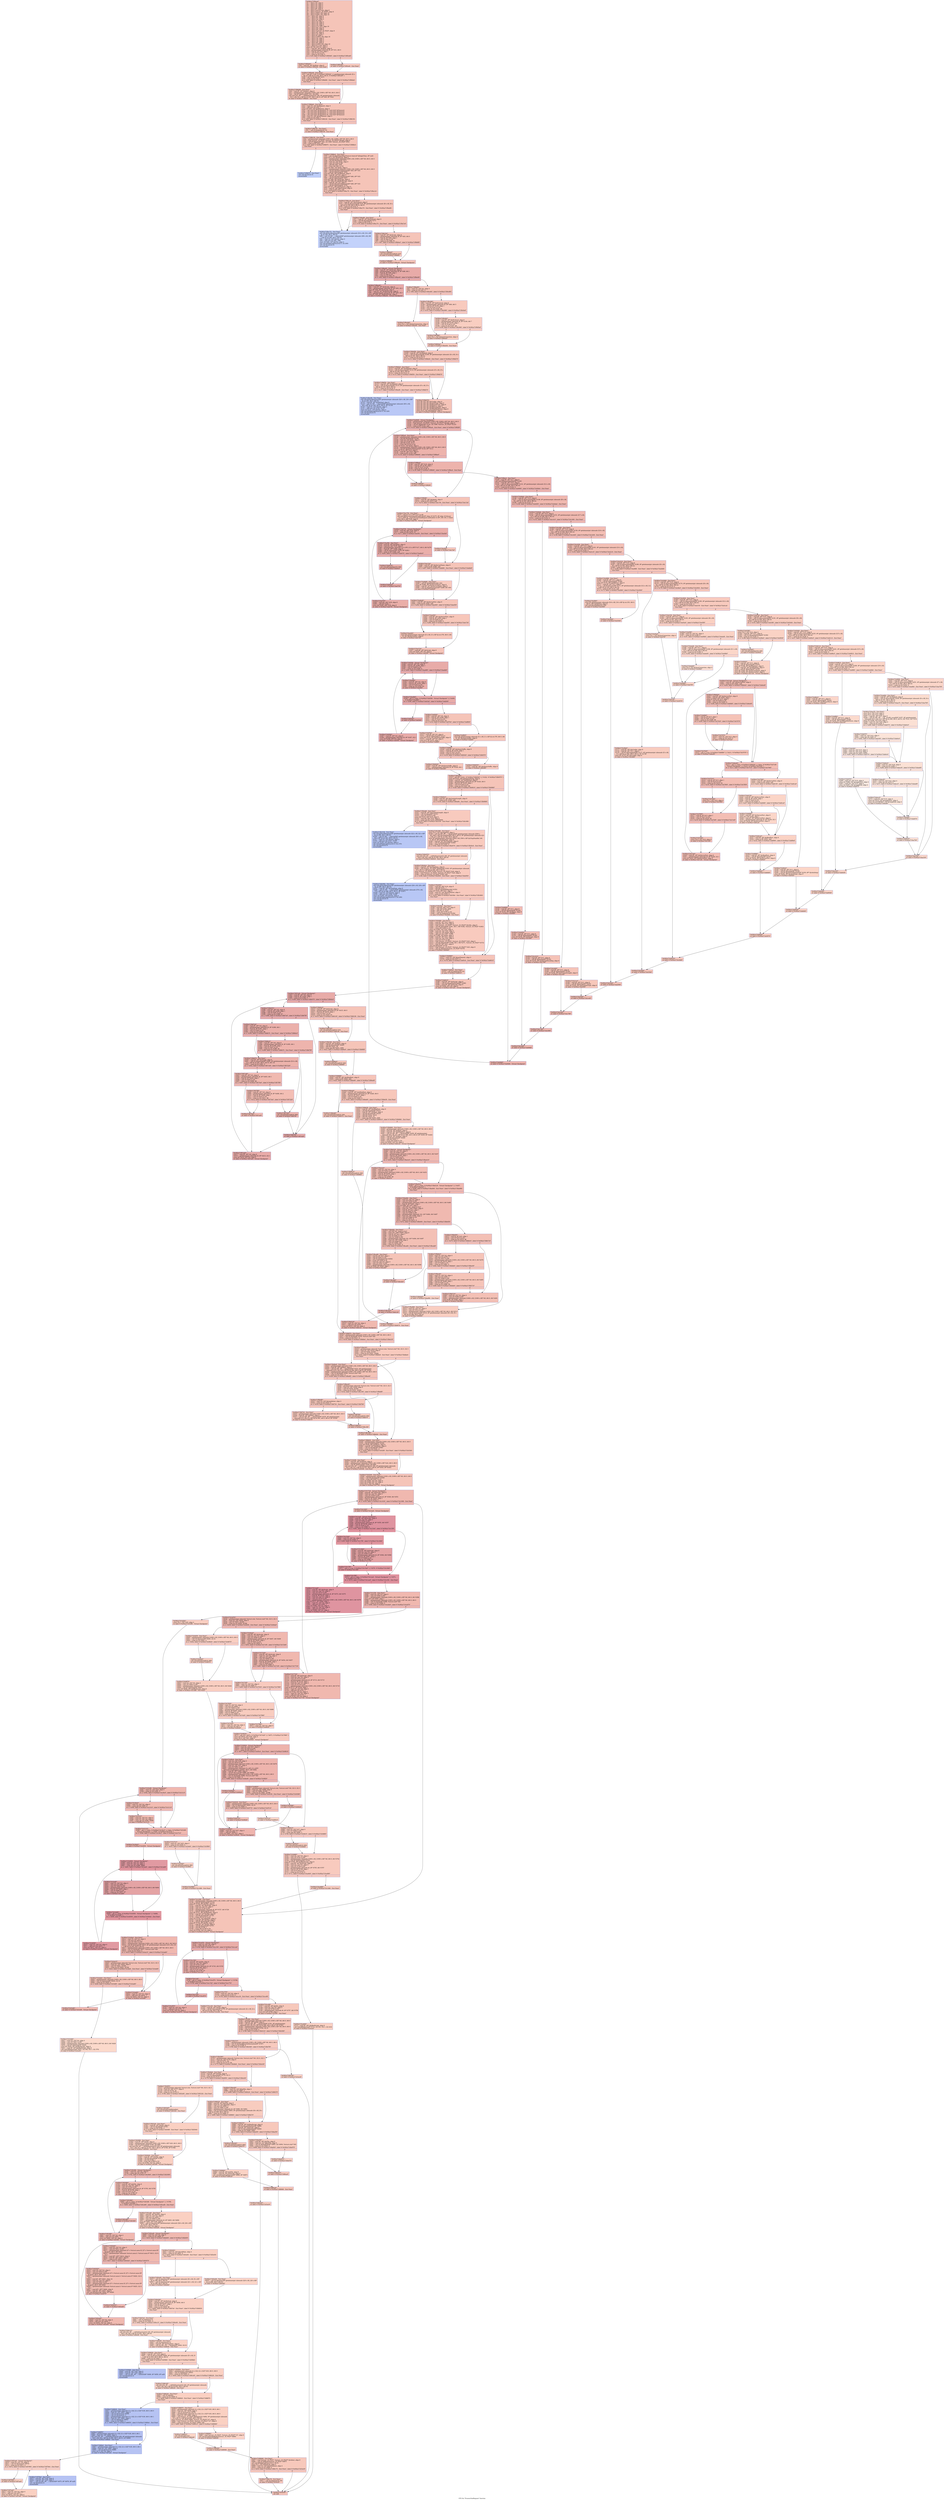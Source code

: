 digraph "CFG for 'ProcessOneRequest' function" {
	label="CFG for 'ProcessOneRequest' function";

	Node0x562a71f94ea0 [shape=record,color="#3d50c3ff", style=filled, fillcolor="#e97a5f70",label="{\"0x562a71f94ea0\":\l  %1 = alloca i32, align 4\l  %2 = alloca i32, align 4\l  %3 = alloca i32, align 4\l  %4 = alloca i32, align 4\l  %5 = alloca i8*, align 8\l  %6 = alloca %struct.stat, align 8\l  %7 = alloca %struct._IO_FILE*, align 8\l  %8 = alloca [1000 x i8], align 16\l  %9 = alloca [1000 x i8], align 16\l  %10 = alloca i8*, align 8\l  %11 = alloca i8*, align 8\l  %12 = alloca i32, align 4\l  %13 = alloca i8, align 1\l  %14 = alloca i32, align 4\l  %15 = alloca i32, align 4\l  %16 = alloca i32, align 4\l  %17 = alloca [13 x i8*], align 16\l  %18 = alloca i64, align 8\l  %19 = alloca i64, align 8\l  %20 = alloca %struct._IO_FILE*, align 8\l  %21 = alloca i8*, align 8\l  %22 = alloca i32, align 4\l  %23 = alloca i8, align 1\l  %24 = alloca [1000 x i8], align 16\l  %25 = alloca i32, align 4\l  %26 = alloca i32, align 4\l  %27 = alloca i32, align 4\l  %28 = alloca i8*, align 8\l  %29 = alloca [1000 x i8], align 16\l  %30 = alloca [2 x i32], align 4\l  store i32 %0, i32* %1, align 4\l  %31 = load i8*, i8** @zRoot, align 8\l  %32 = getelementptr inbounds i8, i8* %31, i64 0\l  %33 = load i8, i8* %32, align 1\l  %34 = sext i8 %33 to i32\l  %35 = icmp ne i32 %34, 0\l  br i1 %35, label %\"0x562a71f95040\", label %\"0x562a71f65cd0\"\l|{<s0>T|<s1>F}}"];
	Node0x562a71f94ea0:s0 -> Node0x562a71f95040;
	Node0x562a71f94ea0:s1 -> Node0x562a71f65cd0;
	Node0x562a71f95040 [shape=record,color="#3d50c3ff", style=filled, fillcolor="#ec7f6370",label="{\"0x562a71f95040\":                                 \l  %36 = load i8*, i8** @zRoot, align 8\l  br label %\"0x562a71f65e40 - Exit Point\"\l}"];
	Node0x562a71f95040 -> Node0x562a71f65e40;
	Node0x562a71f65cd0 [shape=record,color="#3d50c3ff", style=filled, fillcolor="#ef886b70",label="{\"0x562a71f65cd0\":                                 \l  br label %\"0x562a71f65e40 - Exit Point\"\l}"];
	Node0x562a71f65cd0 -> Node0x562a71f65e40;
	Node0x562a71f65e40 [shape=record,color="#3d50c3ff", style=filled, fillcolor="#e97a5f70",label="{\"0x562a71f65e40 - Exit Point\":                    \l  %37 = phi i8* [ %36, %\"0x562a71f95040\" ], [ getelementptr inbounds ([2 x\l... i8], [2 x i8]* @.str.336, i64 0, i64 0), %\"0x562a71f65cd0\" ]\l  %38 = call i32 @chdir(i8* %37)\l  %39 = icmp ne i32 %38, 0\l  br i1 %39, label %\"0x562a71f96d90 - Exit Point\", label %\"0x562a71f96de0 -\l... Exit Point\"\l|{<s0>T|<s1>F}}"];
	Node0x562a71f65e40:s0 -> Node0x562a71f96d90;
	Node0x562a71f65e40:s1 -> Node0x562a71f96de0;
	Node0x562a71f96d90 [shape=record,color="#3d50c3ff", style=filled, fillcolor="#ec7f6370",label="{\"0x562a71f96d90 - Exit Point\":                    \l  %40 = load i8*, i8** @zRoot, align 8\l  %41 = getelementptr inbounds [1000 x i8], [1000 x i8]* %9, i64 0, i64 0\l  %42 = call i8* @getcwd(i8* %41, i64 999)\l  call void (i32, i8*, ...) @Malfunction(i32 190, i8* getelementptr inbounds\l... ([31 x i8], [31 x i8]* @.str.337, i64 0, i64 0), i8* %40, i8* %42)\l  br label %\"0x562a71f96de0 - Exit Point\"\l}"];
	Node0x562a71f96d90 -> Node0x562a71f96de0;
	Node0x562a71f96de0 [shape=record,color="#3d50c3ff", style=filled, fillcolor="#e97a5f70",label="{\"0x562a71f96de0 - Exit Point\":                    \l  %43 = load i32, i32* @nRequest, align 4\l  %44 = add nsw i32 %43, 1\l  store i32 %44, i32* @nRequest, align 4\l  %45 = call void (i32)* @signal(i32 14, void (i32)* @Timeout)\l  %46 = call void (i32)* @signal(i32 11, void (i32)* @Timeout)\l  %47 = call void (i32)* @signal(i32 13, void (i32)* @Timeout)\l  %48 = call void (i32)* @signal(i32 24, void (i32)* @Timeout)\l  %49 = load i32, i32* @useTimeout, align 4\l  %50 = icmp ne i32 %49, 0\l  br i1 %50, label %\"0x562a71f98100 - Exit Point\", label %\"0x562a71f98150 -\l... Exit Point\"\l|{<s0>T|<s1>F}}"];
	Node0x562a71f96de0:s0 -> Node0x562a71f98100;
	Node0x562a71f96de0:s1 -> Node0x562a71f98150;
	Node0x562a71f98100 [shape=record,color="#3d50c3ff", style=filled, fillcolor="#ec7f6370",label="{\"0x562a71f98100 - Exit Point\":                    \l  %51 = call i32 @alarm(i32 15)\l  br label %\"0x562a71f98150 - Exit Point\"\l}"];
	Node0x562a71f98100 -> Node0x562a71f98150;
	Node0x562a71f98150 [shape=record,color="#3d50c3ff", style=filled, fillcolor="#e97a5f70",label="{\"0x562a71f98150 - Exit Point\":                    \l  %52 = getelementptr inbounds [1000 x i8], [1000 x i8]* %8, i64 0, i64 0\l  %53 = load %struct._IO_FILE*, %struct._IO_FILE** @stdin, align 8\l  %54 = call i8* @fgets(i8* %52, i32 1000, %struct._IO_FILE* %53)\l  %55 = icmp eq i8* %54, null\l  br i1 %55, label %\"0x562a71f98870 - Exit Point\", label %\"0x562a71f988c0 -\l... Exit Point\"\l|{<s0>T|<s1>F}}"];
	Node0x562a71f98150:s0 -> Node0x562a71f98870;
	Node0x562a71f98150:s1 -> Node0x562a71f988c0;
	Node0x562a71f98870 [shape=record,color="#3d50c3ff", style=filled, fillcolor="#6c8ff170",label="{\"0x562a71f98870 - Exit Point\":                    \l  call void @exit(i32 0)\l  unreachable\l}"];
	Node0x562a71f988c0 [shape=record,color="#3d50c3ff", style=filled, fillcolor="#e97a5f70",label="{\"0x562a71f988c0 - Exit Point\":                    \l  %56 = call i32 @gettimeofday(%struct.timeval* @beginTime, i8* null)\l  store i32 0, i32* @omitLog, align 4\l  %57 = getelementptr inbounds [1000 x i8], [1000 x i8]* %8, i64 0, i64 0\l  %58 = call i64 @strlen(i8* %57)\l  %59 = load i32, i32* @nIn, align 4\l  %60 = sext i32 %59 to i64\l  %61 = add i64 %60, %58\l  %62 = trunc i64 %61 to i32\l  store i32 %62, i32* @nIn, align 4\l  %63 = getelementptr inbounds [1000 x i8], [1000 x i8]* %8, i64 0, i64 0\l  %64 = call i8* @GetFirstElement(i8* %63, i8** %5)\l  %65 = call i8* @StrDup(i8* %64)\l  store i8* %65, i8** @zMethod, align 8\l  %66 = load i8*, i8** %5, align 8\l  %67 = call i8* @GetFirstElement(i8* %66, i8** %5)\l  %68 = call i8* @StrDup(i8* %67)\l  store i8* %68, i8** @zScript, align 8\l  store i8* %68, i8** @zRealScript, align 8\l  %69 = load i8*, i8** %5, align 8\l  %70 = call i8* @GetFirstElement(i8* %69, i8** %5)\l  %71 = call i8* @StrDup(i8* %70)\l  store i8* %71, i8** @zProtocol, align 8\l  %72 = load i8*, i8** @zProtocol, align 8\l  %73 = icmp eq i8* %72, null\l  br i1 %73, label %\"0x562a71f9a170 - Exit Point\", label %\"0x562a71f9a1c0 -\l... Exit Point\"\l|{<s0>T|<s1>F}}"];
	Node0x562a71f988c0:s0 -> Node0x562a71f9a170;
	Node0x562a71f988c0:s1 -> Node0x562a71f9a1c0;
	Node0x562a71f9a1c0 [shape=record,color="#3d50c3ff", style=filled, fillcolor="#e97a5f70",label="{\"0x562a71f9a1c0 - Exit Point\":                    \l  %74 = load i8*, i8** @zProtocol, align 8\l  %75 = call i32 @strncmp(i8* %74, i8* getelementptr inbounds ([6 x i8], [6 x\l... i8]* @.str.338, i64 0, i64 0), i64 5)\l  %76 = icmp ne i32 %75, 0\l  br i1 %76, label %\"0x562a71f9a170 - Exit Point\", label %\"0x562a71f9a4f0 -\l... Exit Point\"\l|{<s0>T|<s1>F}}"];
	Node0x562a71f9a1c0:s0 -> Node0x562a71f9a170;
	Node0x562a71f9a1c0:s1 -> Node0x562a71f9a4f0;
	Node0x562a71f9a4f0 [shape=record,color="#3d50c3ff", style=filled, fillcolor="#e97a5f70",label="{\"0x562a71f9a4f0 - Exit Point\":                    \l  %77 = load i8*, i8** @zProtocol, align 8\l  %78 = call i64 @strlen(i8* %77)\l  %79 = icmp ne i64 %78, 8\l  br i1 %79, label %\"0x562a71f9a170 - Exit Point\", label %\"0x562a71f9a7e0\"\l|{<s0>T|<s1>F}}"];
	Node0x562a71f9a4f0:s0 -> Node0x562a71f9a170;
	Node0x562a71f9a4f0:s1 -> Node0x562a71f9a7e0;
	Node0x562a71f9a170 [shape=record,color="#3d50c3ff", style=filled, fillcolor="#779af770",label="{\"0x562a71f9a170 - Exit Point\":                    \l  call void @StartResponse(i8* getelementptr inbounds ([16 x i8], [16 x i8]*\l... @.str.339, i64 0, i64 0))\l  %80 = call i32 (i8*, ...) @printf(i8* getelementptr inbounds ([99 x i8], [99\l... x i8]* @.str.340, i64 0, i64 0))\l  %81 = load i32, i32* @nOut, align 4\l  %82 = add nsw i32 %81, %80\l  store i32 %82, i32* @nOut, align 4\l  call void @MakeLogEntry(i32 0, i32 200)\l  call void @exit(i32 0)\l  unreachable\l}"];
	Node0x562a71f9a7e0 [shape=record,color="#3d50c3ff", style=filled, fillcolor="#e97a5f70",label="{\"0x562a71f9a7e0\":                                 \l  %83 = load i8*, i8** @zScript, align 8\l  %84 = getelementptr inbounds i8, i8* %83, i64 0\l  %85 = load i8, i8* %84, align 1\l  %86 = sext i8 %85 to i32\l  %87 = icmp ne i32 %86, 47\l  br i1 %87, label %\"0x562a71f9b6a0\", label %\"0x562a71f9b6f0\"\l|{<s0>T|<s1>F}}"];
	Node0x562a71f9a7e0:s0 -> Node0x562a71f9b6a0;
	Node0x562a71f9a7e0:s1 -> Node0x562a71f9b6f0;
	Node0x562a71f9b6a0 [shape=record,color="#3d50c3ff", style=filled, fillcolor="#ed836670",label="{\"0x562a71f9b6a0\":                                 \l  call void @NotFound(i32 210)\l  br label %\"0x562a71f9b6f0\"\l}"];
	Node0x562a71f9b6a0 -> Node0x562a71f9b6f0;
	Node0x562a71f9b6f0 [shape=record,color="#3d50c3ff", style=filled, fillcolor="#e97a5f70",label="{\"0x562a71f9b6f0\":                                 \l  br label %\"0x562a71f9be40 - Virtual Checkpoint\"\l}"];
	Node0x562a71f9b6f0 -> Node0x562a71f9bad0;
	Node0x562a71f9bad0 [shape=record,color="#3d50c3ff", style=filled, fillcolor="#cc403a70",label="{\"0x562a71f9be40 - Virtual Checkpoint\":            \l  %88 = load i8*, i8** @zScript, align 8\l  %89 = getelementptr inbounds i8, i8* %88, i64 1\l  %90 = load i8, i8* %89, align 1\l  %91 = sext i8 %90 to i32\l  %92 = icmp eq i32 %91, 47\l  br i1 %92, label %\"0x562a71f9be40\", label %\"0x562a71f9be90\"\l|{<s0>T|<s1>F}}"];
	Node0x562a71f9bad0:s0 -> Node0x562a71f9be40;
	Node0x562a71f9bad0:s1 -> Node0x562a71f9be90;
	Node0x562a71f9be40 [shape=record,color="#3d50c3ff", style=filled, fillcolor="#cc403a70",label="{\"0x562a71f9be40\":                                 \l  %93 = load i8*, i8** @zScript, align 8\l  %94 = getelementptr inbounds i8, i8* %93, i32 1\l  store i8* %94, i8** @zScript, align 8\l  %95 = load i8*, i8** @zRealScript, align 8\l  %96 = getelementptr inbounds i8, i8* %95, i32 1\l  store i8* %96, i8** @zRealScript, align 8\l  br label %\"0x562a71f9be40 - Virtual Checkpoint\"\l}"];
	Node0x562a71f9be40 -> Node0x562a71f9bad0;
	Node0x562a71f9be90 [shape=record,color="#3d50c3ff", style=filled, fillcolor="#e97a5f70",label="{\"0x562a71f9be90\":                                 \l  %97 = load i32, i32* %1, align 4\l  %98 = icmp ne i32 %97, 0\l  br i1 %98, label %\"0x562a71f9c440\", label %\"0x562a71f9c490\"\l|{<s0>T|<s1>F}}"];
	Node0x562a71f9be90:s0 -> Node0x562a71f9c440;
	Node0x562a71f9be90:s1 -> Node0x562a71f9c490;
	Node0x562a71f9c440 [shape=record,color="#3d50c3ff", style=filled, fillcolor="#ec7f6370",label="{\"0x562a71f9c440\":                                 \l  store i32 1, i32* @closeConnection, align 4\l  br label %\"0x562a71f9c650 - Exit Point\"\l}"];
	Node0x562a71f9c440 -> Node0x562a71f9c650;
	Node0x562a71f9c490 [shape=record,color="#3d50c3ff", style=filled, fillcolor="#ef886b70",label="{\"0x562a71f9c490\":                                 \l  %99 = load i8*, i8** @zProtocol, align 8\l  %100 = getelementptr inbounds i8, i8* %99, i64 5\l  %101 = load i8, i8* %100, align 1\l  %102 = sext i8 %101 to i32\l  %103 = icmp slt i32 %102, 49\l  br i1 %103, label %\"0x562a71f9c990\", label %\"0x562a71f9c9e0\"\l|{<s0>T|<s1>F}}"];
	Node0x562a71f9c490:s0 -> Node0x562a71f9c990;
	Node0x562a71f9c490:s1 -> Node0x562a71f9c9e0;
	Node0x562a71f9c9e0 [shape=record,color="#3d50c3ff", style=filled, fillcolor="#f2907270",label="{\"0x562a71f9c9e0\":                                 \l  %104 = load i8*, i8** @zProtocol, align 8\l  %105 = getelementptr inbounds i8, i8* %104, i64 7\l  %106 = load i8, i8* %105, align 1\l  %107 = sext i8 %106 to i32\l  %108 = icmp slt i32 %107, 49\l  br i1 %108, label %\"0x562a71f9c990\", label %\"0x562a71f9d5a0\"\l|{<s0>T|<s1>F}}"];
	Node0x562a71f9c9e0:s0 -> Node0x562a71f9c990;
	Node0x562a71f9c9e0:s1 -> Node0x562a71f9d5a0;
	Node0x562a71f9c990 [shape=record,color="#3d50c3ff", style=filled, fillcolor="#f08b6e70",label="{\"0x562a71f9c990\":                                 \l  store i32 1, i32* @closeConnection, align 4\l  br label %\"0x562a71f9d5a0\"\l}"];
	Node0x562a71f9c990 -> Node0x562a71f9d5a0;
	Node0x562a71f9d5a0 [shape=record,color="#3d50c3ff", style=filled, fillcolor="#ef886b70",label="{\"0x562a71f9d5a0\":                                 \l  br label %\"0x562a71f9c650 - Exit Point\"\l}"];
	Node0x562a71f9d5a0 -> Node0x562a71f9c650;
	Node0x562a71f9c650 [shape=record,color="#3d50c3ff", style=filled, fillcolor="#e97a5f70",label="{\"0x562a71f9c650 - Exit Point\":                    \l  %109 = load i8*, i8** @zMethod, align 8\l  %110 = call i32 @strcmp(i8* %109, i8* getelementptr inbounds ([4 x i8], [4 x\l... i8]* @.str.341, i64 0, i64 0))\l  %111 = icmp ne i32 %110, 0\l  br i1 %111, label %\"0x562a71f9db20 - Exit Point\", label %\"0x562a71f9db70\"\l|{<s0>T|<s1>F}}"];
	Node0x562a71f9c650:s0 -> Node0x562a71f9db20;
	Node0x562a71f9c650:s1 -> Node0x562a71f9db70;
	Node0x562a71f9db20 [shape=record,color="#3d50c3ff", style=filled, fillcolor="#ec7f6370",label="{\"0x562a71f9db20 - Exit Point\":                    \l  %112 = load i8*, i8** @zMethod, align 8\l  %113 = call i32 @strcmp(i8* %112, i8* getelementptr inbounds ([5 x i8], [5 x\l... i8]* @.str.342, i64 0, i64 0))\l  %114 = icmp ne i32 %113, 0\l  br i1 %114, label %\"0x562a71f9df30 - Exit Point\", label %\"0x562a71f9db70\"\l|{<s0>T|<s1>F}}"];
	Node0x562a71f9db20:s0 -> Node0x562a71f9df30;
	Node0x562a71f9db20:s1 -> Node0x562a71f9db70;
	Node0x562a71f9df30 [shape=record,color="#3d50c3ff", style=filled, fillcolor="#ef886b70",label="{\"0x562a71f9df30 - Exit Point\":                    \l  %115 = load i8*, i8** @zMethod, align 8\l  %116 = call i32 @strcmp(i8* %115, i8* getelementptr inbounds ([5 x i8], [5 x\l... i8]* @.str.343, i64 0, i64 0))\l  %117 = icmp ne i32 %116, 0\l  br i1 %117, label %\"0x562a71f9e2f0 - Exit Point\", label %\"0x562a71f9db70\"\l|{<s0>T|<s1>F}}"];
	Node0x562a71f9df30:s0 -> Node0x562a71f9e2f0;
	Node0x562a71f9df30:s1 -> Node0x562a71f9db70;
	Node0x562a71f9e2f0 [shape=record,color="#3d50c3ff", style=filled, fillcolor="#6282ea70",label="{\"0x562a71f9e2f0 - Exit Point\":                    \l  call void @StartResponse(i8* getelementptr inbounds ([20 x i8], [20 x i8]*\l... @.str.344, i64 0, i64 0))\l  %118 = load i8*, i8** @zMethod, align 8\l  %119 = call i32 (i8*, ...) @printf(i8* getelementptr inbounds ([93 x i8],\l... [93 x i8]* @.str.345, i64 0, i64 0), i8* %118)\l  %120 = load i32, i32* @nOut, align 4\l  %121 = add nsw i32 %120, %119\l  store i32 %121, i32* @nOut, align 4\l  call void @MakeLogEntry(i32 0, i32 220)\l  call void @exit(i32 0)\l  unreachable\l}"];
	Node0x562a71f9db70 [shape=record,color="#3d50c3ff", style=filled, fillcolor="#e97a5f70",label="{\"0x562a71f9db70\":                                 \l  store i8* null, i8** @zCookie, align 8\l  store i8* null, i8** @zAuthType, align 8\l  store i8* null, i8** @zRemoteUser, align 8\l  store i8* null, i8** @zReferer, align 8\l  store i8* null, i8** @zIfNoneMatch, align 8\l  store i8* null, i8** @zIfModifiedSince, align 8\l  store i32 0, i32* @rangeEnd, align 4\l  br label %\"0x562a71fa09d0 - Virtual Checkpoint\"\l}"];
	Node0x562a71f9db70 -> Node0x562a71f9efb0;
	Node0x562a71f9efb0 [shape=record,color="#3d50c3ff", style=filled, fillcolor="#d6524470",label="{\"0x562a71fa09d0 - Virtual Checkpoint\":            \l  %122 = getelementptr inbounds [1000 x i8], [1000 x i8]* %8, i64 0, i64 0\l  %123 = load %struct._IO_FILE*, %struct._IO_FILE** @stdin, align 8\l  %124 = call i8* @fgets(i8* %122, i32 1000, %struct._IO_FILE* %123)\l  %125 = icmp ne i8* %124, null\l  br i1 %125, label %\"0x562a71f9f2a0 - Exit Point\", label %\"0x562a71f9f2f0\"\l|{<s0>T|<s1>F}}"];
	Node0x562a71f9efb0:s0 -> Node0x562a71f9f2a0;
	Node0x562a71f9efb0:s1 -> Node0x562a71f9f2f0;
	Node0x562a71f9f2a0 [shape=record,color="#3d50c3ff", style=filled, fillcolor="#d6524470",label="{\"0x562a71f9f2a0 - Exit Point\":                    \l  %126 = getelementptr inbounds [1000 x i8], [1000 x i8]* %8, i64 0, i64 0\l  %127 = call i64 @strlen(i8* %126)\l  %128 = load i32, i32* @nIn, align 4\l  %129 = sext i32 %128 to i64\l  %130 = add i64 %129, %127\l  %131 = trunc i64 %130 to i32\l  store i32 %131, i32* @nIn, align 4\l  %132 = getelementptr inbounds [1000 x i8], [1000 x i8]* %8, i64 0, i64 0\l  %133 = call i8* @GetFirstElement(i8* %132, i8** %11)\l  store i8* %133, i8** %10, align 8\l  %134 = load i8*, i8** %10, align 8\l  %135 = icmp eq i8* %134, null\l  br i1 %135, label %\"0x562a71f9fb90\", label %\"0x562a71f9fbe0\"\l|{<s0>T|<s1>F}}"];
	Node0x562a71f9f2a0:s0 -> Node0x562a71f9fb90;
	Node0x562a71f9f2a0:s1 -> Node0x562a71f9fbe0;
	Node0x562a71f9fbe0 [shape=record,color="#3d50c3ff", style=filled, fillcolor="#d6524470",label="{\"0x562a71f9fbe0\":                                 \l  %136 = load i8*, i8** %10, align 8\l  %137 = load i8, i8* %136, align 1\l  %138 = sext i8 %137 to i32\l  %139 = icmp eq i32 %138, 0\l  br i1 %139, label %\"0x562a71f9fb90\", label %\"0x562a71f9fec0 - Exit Point\"\l|{<s0>T|<s1>F}}"];
	Node0x562a71f9fbe0:s0 -> Node0x562a71f9fb90;
	Node0x562a71f9fbe0:s1 -> Node0x562a71f9fec0;
	Node0x562a71f9fb90 [shape=record,color="#3d50c3ff", style=filled, fillcolor="#ec7f6370",label="{\"0x562a71f9fb90\":                                 \l  br label %\"0x562a71f9f2f0\"\l}"];
	Node0x562a71f9fb90 -> Node0x562a71f9f2f0;
	Node0x562a71f9fec0 [shape=record,color="#3d50c3ff", style=filled, fillcolor="#d8564670",label="{\"0x562a71f9fec0 - Exit Point\":                    \l  %140 = load i8*, i8** %11, align 8\l  call void @RemoveNewline(i8* %140)\l  %141 = load i8*, i8** %10, align 8\l  %142 = call i32 @strcasecmp(i8* %141, i8* getelementptr inbounds ([12 x i8],\l... [12 x i8]* @.str.346, i64 0, i64 0))\l  %143 = icmp eq i32 %142, 0\l  br i1 %143, label %\"0x562a71fa0690\", label %\"0x562a71fa06e0 - Exit Point\"\l|{<s0>T|<s1>F}}"];
	Node0x562a71f9fec0:s0 -> Node0x562a71fa0690;
	Node0x562a71f9fec0:s1 -> Node0x562a71fa06e0;
	Node0x562a71fa0690 [shape=record,color="#3d50c3ff", style=filled, fillcolor="#e1675170",label="{\"0x562a71fa0690\":                                 \l  %144 = load i8*, i8** %11, align 8\l  %145 = call i8* @StrDup(i8* %144)\l  store i8* %145, i8** @zAgent, align 8\l  br label %\"0x562a71fa09d0\"\l}"];
	Node0x562a71fa0690 -> Node0x562a71fa09d0;
	Node0x562a71fa06e0 [shape=record,color="#3d50c3ff", style=filled, fillcolor="#dc5d4a70",label="{\"0x562a71fa06e0 - Exit Point\":                    \l  %146 = load i8*, i8** %10, align 8\l  %147 = call i32 @strcasecmp(i8* %146, i8* getelementptr inbounds ([8 x i8],\l... [8 x i8]* @.str.347, i64 0, i64 0))\l  %148 = icmp eq i32 %147, 0\l  br i1 %148, label %\"0x562a71fa0d50\", label %\"0x562a71fa0da0 - Exit Point\"\l|{<s0>T|<s1>F}}"];
	Node0x562a71fa06e0:s0 -> Node0x562a71fa0d50;
	Node0x562a71fa06e0:s1 -> Node0x562a71fa0da0;
	Node0x562a71fa0d50 [shape=record,color="#3d50c3ff", style=filled, fillcolor="#e36c5570",label="{\"0x562a71fa0d50\":                                 \l  %149 = load i8*, i8** %11, align 8\l  %150 = call i8* @StrDup(i8* %149)\l  store i8* %150, i8** @zAccept, align 8\l  br label %\"0x562a71fa1090\"\l}"];
	Node0x562a71fa0d50 -> Node0x562a71fa1090;
	Node0x562a71fa0da0 [shape=record,color="#3d50c3ff", style=filled, fillcolor="#de614d70",label="{\"0x562a71fa0da0 - Exit Point\":                    \l  %151 = load i8*, i8** %10, align 8\l  %152 = call i32 @strcasecmp(i8* %151, i8* getelementptr inbounds ([17 x i8],\l... [17 x i8]* @.str.348, i64 0, i64 0))\l  %153 = icmp eq i32 %152, 0\l  br i1 %153, label %\"0x562a71fa1410\", label %\"0x562a71fa1460 - Exit Point\"\l|{<s0>T|<s1>F}}"];
	Node0x562a71fa0da0:s0 -> Node0x562a71fa1410;
	Node0x562a71fa0da0:s1 -> Node0x562a71fa1460;
	Node0x562a71fa1410 [shape=record,color="#3d50c3ff", style=filled, fillcolor="#e8765c70",label="{\"0x562a71fa1410\":                                 \l  %154 = load i8*, i8** %11, align 8\l  %155 = call i8* @StrDup(i8* %154)\l  store i8* %155, i8** @zAcceptEncoding, align 8\l  br label %\"0x562a71fa1780\"\l}"];
	Node0x562a71fa1410 -> Node0x562a71fa1780;
	Node0x562a71fa1460 [shape=record,color="#3d50c3ff", style=filled, fillcolor="#e36c5570",label="{\"0x562a71fa1460 - Exit Point\":                    \l  %156 = load i8*, i8** %10, align 8\l  %157 = call i32 @strcasecmp(i8* %156, i8* getelementptr inbounds ([16 x i8],\l... [16 x i8]* @.str.349, i64 0, i64 0))\l  %158 = icmp eq i32 %157, 0\l  br i1 %158, label %\"0x562a71fa1b00\", label %\"0x562a71fa1b50 - Exit Point\"\l|{<s0>T|<s1>F}}"];
	Node0x562a71fa1460:s0 -> Node0x562a71fa1b00;
	Node0x562a71fa1460:s1 -> Node0x562a71fa1b50;
	Node0x562a71fa1b00 [shape=record,color="#3d50c3ff", style=filled, fillcolor="#e97a5f70",label="{\"0x562a71fa1b00\":                                 \l  %159 = load i8*, i8** %11, align 8\l  %160 = call i8* @StrDup(i8* %159)\l  store i8* %160, i8** @zContentLength, align 8\l  br label %\"0x562a71fa1e40\"\l}"];
	Node0x562a71fa1b00 -> Node0x562a71fa1e40;
	Node0x562a71fa1b50 [shape=record,color="#3d50c3ff", style=filled, fillcolor="#e5705870",label="{\"0x562a71fa1b50 - Exit Point\":                    \l  %161 = load i8*, i8** %10, align 8\l  %162 = call i32 @strcasecmp(i8* %161, i8* getelementptr inbounds ([14 x i8],\l... [14 x i8]* @.str.350, i64 0, i64 0))\l  %163 = icmp eq i32 %162, 0\l  br i1 %163, label %\"0x562a71fa21c0\", label %\"0x562a71fa2210 - Exit Point\"\l|{<s0>T|<s1>F}}"];
	Node0x562a71fa1b50:s0 -> Node0x562a71fa21c0;
	Node0x562a71fa1b50:s1 -> Node0x562a71fa2210;
	Node0x562a71fa21c0 [shape=record,color="#3d50c3ff", style=filled, fillcolor="#ec7f6370",label="{\"0x562a71fa21c0\":                                 \l  %164 = load i8*, i8** %11, align 8\l  %165 = call i8* @StrDup(i8* %164)\l  store i8* %165, i8** @zContentType, align 8\l  br label %\"0x562a71fa2500\"\l}"];
	Node0x562a71fa21c0 -> Node0x562a71fa2500;
	Node0x562a71fa2210 [shape=record,color="#3d50c3ff", style=filled, fillcolor="#e97a5f70",label="{\"0x562a71fa2210 - Exit Point\":                    \l  %166 = load i8*, i8** %10, align 8\l  %167 = call i32 @strcasecmp(i8* %166, i8* getelementptr inbounds ([9 x i8],\l... [9 x i8]* @.str.351, i64 0, i64 0))\l  %168 = icmp eq i32 %167, 0\l  br i1 %168, label %\"0x562a71fa2880 - Exit Point\", label %\"0x562a71fa28d0 -\l... Exit Point\"\l|{<s0>T|<s1>F}}"];
	Node0x562a71fa2210:s0 -> Node0x562a71fa2880;
	Node0x562a71fa2210:s1 -> Node0x562a71fa28d0;
	Node0x562a71fa2880 [shape=record,color="#3d50c3ff", style=filled, fillcolor="#ef886b70",label="{\"0x562a71fa2880 - Exit Point\":                    \l  %169 = load i8*, i8** %11, align 8\l  %170 = call i8* @StrDup(i8* %169)\l  store i8* %170, i8** @zReferer, align 8\l  %171 = load i8*, i8** %11, align 8\l  %172 = call i8* @strstr(i8* %171, i8* getelementptr inbounds ([12 x i8], [12\l... x i8]* @.str.352, i64 0, i64 0))\l  %173 = icmp ne i8* %172, null\l  br i1 %173, label %\"0x562a71fa2fb0\", label %\"0x562a71fa3000\"\l|{<s0>T|<s1>F}}"];
	Node0x562a71fa2880:s0 -> Node0x562a71fa2fb0;
	Node0x562a71fa2880:s1 -> Node0x562a71fa3000;
	Node0x562a71fa2fb0 [shape=record,color="#3d50c3ff", style=filled, fillcolor="#f08b6e70",label="{\"0x562a71fa2fb0\":                                 \l  store i8* getelementptr inbounds ([16 x i8], [16 x i8]* @.str.353, i64 0,\l... i64 0), i8** @zReferer, align 8\l  call void @Forbidden(i32 230)\l  br label %\"0x562a71fa3000\"\l}"];
	Node0x562a71fa2fb0 -> Node0x562a71fa3000;
	Node0x562a71fa3000 [shape=record,color="#3d50c3ff", style=filled, fillcolor="#ef886b70",label="{\"0x562a71fa3000\":                                 \l  br label %\"0x562a71fa3540\"\l}"];
	Node0x562a71fa3000 -> Node0x562a71fa3540;
	Node0x562a71fa28d0 [shape=record,color="#3d50c3ff", style=filled, fillcolor="#ec7f6370",label="{\"0x562a71fa28d0 - Exit Point\":                    \l  %174 = load i8*, i8** %10, align 8\l  %175 = call i32 @strcasecmp(i8* %174, i8* getelementptr inbounds ([8 x i8],\l... [8 x i8]* @.str.354, i64 0, i64 0))\l  %176 = icmp eq i32 %175, 0\l  br i1 %176, label %\"0x562a71fa38e0\", label %\"0x562a71fa3930 - Exit Point\"\l|{<s0>T|<s1>F}}"];
	Node0x562a71fa28d0:s0 -> Node0x562a71fa38e0;
	Node0x562a71fa28d0:s1 -> Node0x562a71fa3930;
	Node0x562a71fa38e0 [shape=record,color="#3d50c3ff", style=filled, fillcolor="#f08b6e70",label="{\"0x562a71fa38e0\":                                 \l  %177 = load i8*, i8** @zCookie, align 8\l  %178 = load i8*, i8** %11, align 8\l  %179 = call i8* @StrAppend(i8* %177, i8* getelementptr inbounds ([3 x i8],\l... [3 x i8]* @.str.355, i64 0, i64 0), i8* %178)\l  store i8* %179, i8** @zCookie, align 8\l  br label %\"0x562a71fa3dd0\"\l}"];
	Node0x562a71fa38e0 -> Node0x562a71fa3dd0;
	Node0x562a71fa3930 [shape=record,color="#3d50c3ff", style=filled, fillcolor="#ef886b70",label="{\"0x562a71fa3930 - Exit Point\":                    \l  %180 = load i8*, i8** %10, align 8\l  %181 = call i32 @strcasecmp(i8* %180, i8* getelementptr inbounds ([12 x i8],\l... [12 x i8]* @.str.356, i64 0, i64 0))\l  %182 = icmp eq i32 %181, 0\l  br i1 %182, label %\"0x562a71fa4150 - Exit Point\", label %\"0x562a71fa41a0 -\l... Exit Point\"\l|{<s0>T|<s1>F}}"];
	Node0x562a71fa3930:s0 -> Node0x562a71fa4150;
	Node0x562a71fa3930:s1 -> Node0x562a71fa41a0;
	Node0x562a71fa4150 [shape=record,color="#3d50c3ff", style=filled, fillcolor="#f3947570",label="{\"0x562a71fa4150 - Exit Point\":                    \l  %183 = load i8*, i8** %11, align 8\l  %184 = call i32 @strcasecmp(i8* %183, i8* getelementptr inbounds ([6 x i8],\l... [6 x i8]* @.str.357, i64 0, i64 0))\l  %185 = icmp eq i32 %184, 0\l  br i1 %185, label %\"0x562a71fa45a0\", label %\"0x562a71fa45f0\"\l|{<s0>T|<s1>F}}"];
	Node0x562a71fa4150:s0 -> Node0x562a71fa45a0;
	Node0x562a71fa4150:s1 -> Node0x562a71fa45f0;
	Node0x562a71fa45a0 [shape=record,color="#3d50c3ff", style=filled, fillcolor="#f5a08170",label="{\"0x562a71fa45a0\":                                 \l  store i32 1, i32* @closeConnection, align 4\l  br label %\"0x562a71fa47f0\"\l}"];
	Node0x562a71fa45a0 -> Node0x562a71fa47f0;
	Node0x562a71fa45f0 [shape=record,color="#3d50c3ff", style=filled, fillcolor="#f4987a70",label="{\"0x562a71fa45f0\":                                 \l  %186 = load i32, i32* %1, align 4\l  %187 = icmp ne i32 %186, 0\l  br i1 %187, label %\"0x562a71fa49b0\", label %\"0x562a71fa4a00 - Exit Point\"\l|{<s0>T|<s1>F}}"];
	Node0x562a71fa45f0:s0 -> Node0x562a71fa49b0;
	Node0x562a71fa45f0:s1 -> Node0x562a71fa4a00;
	Node0x562a71fa4a00 [shape=record,color="#3d50c3ff", style=filled, fillcolor="#f6a38570",label="{\"0x562a71fa4a00 - Exit Point\":                    \l  %188 = load i8*, i8** %11, align 8\l  %189 = call i32 @strcasecmp(i8* %188, i8* getelementptr inbounds ([11 x i8],\l... [11 x i8]* @.str.358, i64 0, i64 0))\l  %190 = icmp eq i32 %189, 0\l  br i1 %190, label %\"0x562a71fa4e00\", label %\"0x562a71fa49b0\"\l|{<s0>T|<s1>F}}"];
	Node0x562a71fa4a00:s0 -> Node0x562a71fa4e00;
	Node0x562a71fa4a00:s1 -> Node0x562a71fa49b0;
	Node0x562a71fa4e00 [shape=record,color="#3d50c3ff", style=filled, fillcolor="#f7b39670",label="{\"0x562a71fa4e00\":                                 \l  store i32 0, i32* @closeConnection, align 4\l  br label %\"0x562a71fa49b0\"\l}"];
	Node0x562a71fa4e00 -> Node0x562a71fa49b0;
	Node0x562a71fa49b0 [shape=record,color="#3d50c3ff", style=filled, fillcolor="#f4987a70",label="{\"0x562a71fa49b0\":                                 \l  br label %\"0x562a71fa47f0\"\l}"];
	Node0x562a71fa49b0 -> Node0x562a71fa47f0;
	Node0x562a71fa47f0 [shape=record,color="#3d50c3ff", style=filled, fillcolor="#f3947570",label="{\"0x562a71fa47f0\":                                 \l  br label %\"0x562a71fa5070\"\l}"];
	Node0x562a71fa47f0 -> Node0x562a71fa5070;
	Node0x562a71fa41a0 [shape=record,color="#3d50c3ff", style=filled, fillcolor="#f08b6e70",label="{\"0x562a71fa41a0 - Exit Point\":                    \l  %191 = load i8*, i8** %10, align 8\l  %192 = call i32 @strcasecmp(i8* %191, i8* getelementptr inbounds ([6 x i8],\l... [6 x i8]* @.str.359, i64 0, i64 0))\l  %193 = icmp eq i32 %192, 0\l  br i1 %193, label %\"0x562a71fa53f0\", label %\"0x562a71fa5440 - Exit Point\"\l|{<s0>T|<s1>F}}"];
	Node0x562a71fa41a0:s0 -> Node0x562a71fa53f0;
	Node0x562a71fa41a0:s1 -> Node0x562a71fa5440;
	Node0x562a71fa53f0 [shape=record,color="#3d50c3ff", style=filled, fillcolor="#f4987a70",label="{\"0x562a71fa53f0\":                                 \l  store i32 0, i32* %12, align 4\l  %194 = load i8*, i8** %11, align 8\l  %195 = call i32 @sanitizeString(i8* %194)\l  %196 = icmp ne i32 %195, 0\l  br i1 %196, label %\"0x562a71fa58e0\", label %\"0x562a71fa5930\"\l|{<s0>T|<s1>F}}"];
	Node0x562a71fa53f0:s0 -> Node0x562a71fa58e0;
	Node0x562a71fa53f0:s1 -> Node0x562a71fa5930;
	Node0x562a71fa58e0 [shape=record,color="#3d50c3ff", style=filled, fillcolor="#f5a08170",label="{\"0x562a71fa58e0\":                                 \l  call void @Forbidden(i32 240)\l  br label %\"0x562a71fa5930\"\l}"];
	Node0x562a71fa58e0 -> Node0x562a71fa5930;
	Node0x562a71fa5930 [shape=record,color="#3d50c3ff", style=filled, fillcolor="#f4987a70",label="{\"0x562a71fa5930\":                                 \l  %197 = load i8*, i8** %11, align 8\l  %198 = call i8* @StrDup(i8* %197)\l  store i8* %198, i8** @zHttpHost, align 8\l  %199 = load i8*, i8** @zHttpHost, align 8\l  %200 = call i8* @StrDup(i8* %199)\l  store i8* %200, i8** @zServerName, align 8\l  store i8* %200, i8** @zServerPort, align 8\l  br label %\"0x562a71fa7c40 - Virtual Checkpoint\"\l}"];
	Node0x562a71fa5930 -> Node0x562a71f9d260;
	Node0x562a71f9d260 [shape=record,color="#3d50c3ff", style=filled, fillcolor="#e36c5570",label="{\"0x562a71fa7c40 - Virtual Checkpoint\":            \l  %201 = load i8*, i8** @zServerPort, align 8\l  %202 = icmp ne i8* %201, null\l  br i1 %202, label %\"0x562a71f9d420\", label %\"0x562a71fa6a40\"\l|{<s0>T|<s1>F}}"];
	Node0x562a71f9d260:s0 -> Node0x562a71f9d420;
	Node0x562a71f9d260:s1 -> Node0x562a71fa6a40;
	Node0x562a71f9d420 [shape=record,color="#3d50c3ff", style=filled, fillcolor="#e5705870",label="{\"0x562a71f9d420\":                                 \l  %203 = load i8*, i8** @zServerPort, align 8\l  %204 = load i8, i8* %203, align 1\l  store i8 %204, i8* %13, align 1\l  %205 = sext i8 %204 to i32\l  %206 = icmp ne i32 %205, 0\l  br i1 %206, label %\"0x562a71fa6db0\", label %\"0x562a71fa6a40\"\l|{<s0>T|<s1>F}}"];
	Node0x562a71f9d420:s0 -> Node0x562a71fa6db0;
	Node0x562a71f9d420:s1 -> Node0x562a71fa6a40;
	Node0x562a71fa6db0 [shape=record,color="#3d50c3ff", style=filled, fillcolor="#e8765c70",label="{\"0x562a71fa6db0\":                                 \l  %207 = load i8, i8* %13, align 1\l  %208 = sext i8 %207 to i32\l  %209 = icmp ne i32 %208, 58\l  br i1 %209, label %\"0x562a71fa7020\", label %\"0x562a71fa7070\"\l|{<s0>T|<s1>F}}"];
	Node0x562a71fa6db0:s0 -> Node0x562a71fa7020;
	Node0x562a71fa6db0:s1 -> Node0x562a71fa7070;
	Node0x562a71fa7070 [shape=record,color="#3d50c3ff", style=filled, fillcolor="#ed836670",label="{\"0x562a71fa7070\":                                 \l  %210 = load i32, i32* %12, align 4\l  %211 = icmp ne i32 %210, 0\l  br label %\"0x562a71fa7020\"\l}"];
	Node0x562a71fa7070 -> Node0x562a71fa7020;
	Node0x562a71fa7020 [shape=record,color="#3d50c3ff", style=filled, fillcolor="#e8765c70",label="{\"0x562a71fa7020\":                                 \l  %212 = phi i1 [ true, %\"0x562a71fa6db0\" ], [ %211, %\"0x562a71fa7070\" ]\l  br label %\"0x562a71fa6a40\"\l}"];
	Node0x562a71fa7020 -> Node0x562a71fa6a40;
	Node0x562a71fa6a40 [shape=record,color="#3d50c3ff", style=filled, fillcolor="#e36c5570",label="{\"0x562a71fa6a40\":                                 \l  %213 = phi i1 [ false, %\"0x562a71f9d420\" ], [ false, %\"0x562a71fa7c40 -\l... Virtual Checkpoint\" ], [ %212, %\"0x562a71fa7020\" ]\l  br i1 %213, label %\"0x562a71fa7510\", label %\"0x562a71fa7560\"\l|{<s0>T|<s1>F}}"];
	Node0x562a71fa6a40:s0 -> Node0x562a71fa7510;
	Node0x562a71fa6a40:s1 -> Node0x562a71fa7560;
	Node0x562a71fa7510 [shape=record,color="#3d50c3ff", style=filled, fillcolor="#e36c5570",label="{\"0x562a71fa7510\":                                 \l  %214 = load i8, i8* %13, align 1\l  %215 = sext i8 %214 to i32\l  %216 = icmp eq i32 %215, 91\l  br i1 %216, label %\"0x562a71fa7800\", label %\"0x562a71fa7850\"\l|{<s0>T|<s1>F}}"];
	Node0x562a71fa7510:s0 -> Node0x562a71fa7800;
	Node0x562a71fa7510:s1 -> Node0x562a71fa7850;
	Node0x562a71fa7800 [shape=record,color="#3d50c3ff", style=filled, fillcolor="#e8765c70",label="{\"0x562a71fa7800\":                                 \l  store i32 1, i32* %12, align 4\l  br label %\"0x562a71fa7850\"\l}"];
	Node0x562a71fa7800 -> Node0x562a71fa7850;
	Node0x562a71fa7850 [shape=record,color="#3d50c3ff", style=filled, fillcolor="#e36c5570",label="{\"0x562a71fa7850\":                                 \l  %217 = load i8, i8* %13, align 1\l  %218 = sext i8 %217 to i32\l  %219 = icmp eq i32 %218, 93\l  br i1 %219, label %\"0x562a71fa7bf0\", label %\"0x562a71fa7c40\"\l|{<s0>T|<s1>F}}"];
	Node0x562a71fa7850:s0 -> Node0x562a71fa7bf0;
	Node0x562a71fa7850:s1 -> Node0x562a71fa7c40;
	Node0x562a71fa7bf0 [shape=record,color="#3d50c3ff", style=filled, fillcolor="#e8765c70",label="{\"0x562a71fa7bf0\":                                 \l  store i32 0, i32* %12, align 4\l  br label %\"0x562a71fa7c40\"\l}"];
	Node0x562a71fa7bf0 -> Node0x562a71fa7c40;
	Node0x562a71fa7c40 [shape=record,color="#3d50c3ff", style=filled, fillcolor="#e36c5570",label="{\"0x562a71fa7c40\":                                 \l  %220 = load i8*, i8** @zServerPort, align 8\l  %221 = getelementptr inbounds i8, i8* %220, i32 1\l  store i8* %221, i8** @zServerPort, align 8\l  br label %\"0x562a71fa7c40 - Virtual Checkpoint\"\l}"];
	Node0x562a71fa7c40 -> Node0x562a71f9d260;
	Node0x562a71fa7560 [shape=record,color="#3d50c3ff", style=filled, fillcolor="#f4987a70",label="{\"0x562a71fa7560\":                                 \l  %222 = load i8*, i8** @zServerPort, align 8\l  %223 = icmp ne i8* %222, null\l  br i1 %223, label %\"0x562a71fa8150\", label %\"0x562a71fa81a0\"\l|{<s0>T|<s1>F}}"];
	Node0x562a71fa7560:s0 -> Node0x562a71fa8150;
	Node0x562a71fa7560:s1 -> Node0x562a71fa81a0;
	Node0x562a71fa8150 [shape=record,color="#3d50c3ff", style=filled, fillcolor="#f5a08170",label="{\"0x562a71fa8150\":                                 \l  %224 = load i8*, i8** @zServerPort, align 8\l  %225 = load i8, i8* %224, align 1\l  %226 = sext i8 %225 to i32\l  %227 = icmp ne i32 %226, 0\l  br i1 %227, label %\"0x562a71fa8480\", label %\"0x562a71fa81a0\"\l|{<s0>T|<s1>F}}"];
	Node0x562a71fa8150:s0 -> Node0x562a71fa8480;
	Node0x562a71fa8150:s1 -> Node0x562a71fa81a0;
	Node0x562a71fa8480 [shape=record,color="#3d50c3ff", style=filled, fillcolor="#f6a38570",label="{\"0x562a71fa8480\":                                 \l  %228 = load i8*, i8** @zServerPort, align 8\l  store i8 0, i8* %228, align 1\l  %229 = load i8*, i8** @zServerPort, align 8\l  %230 = getelementptr inbounds i8, i8* %229, i32 1\l  store i8* %230, i8** @zServerPort, align 8\l  br label %\"0x562a71fa81a0\"\l}"];
	Node0x562a71fa8480 -> Node0x562a71fa81a0;
	Node0x562a71fa81a0 [shape=record,color="#3d50c3ff", style=filled, fillcolor="#f4987a70",label="{\"0x562a71fa81a0\":                                 \l  %231 = load i8*, i8** @zRealPort, align 8\l  %232 = icmp ne i8* %231, null\l  br i1 %232, label %\"0x562a71fa8990\", label %\"0x562a71fa89e0\"\l|{<s0>T|<s1>F}}"];
	Node0x562a71fa81a0:s0 -> Node0x562a71fa8990;
	Node0x562a71fa81a0:s1 -> Node0x562a71fa89e0;
	Node0x562a71fa8990 [shape=record,color="#3d50c3ff", style=filled, fillcolor="#f5a08170",label="{\"0x562a71fa8990\":                                 \l  %233 = load i8*, i8** @zRealPort, align 8\l  %234 = call i8* @StrDup(i8* %233)\l  store i8* %234, i8** @zServerPort, align 8\l  br label %\"0x562a71fa89e0\"\l}"];
	Node0x562a71fa8990 -> Node0x562a71fa89e0;
	Node0x562a71fa89e0 [shape=record,color="#3d50c3ff", style=filled, fillcolor="#f4987a70",label="{\"0x562a71fa89e0\":                                 \l  br label %\"0x562a71fa8d40\"\l}"];
	Node0x562a71fa89e0 -> Node0x562a71fa8d40;
	Node0x562a71fa5440 [shape=record,color="#3d50c3ff", style=filled, fillcolor="#f3947570",label="{\"0x562a71fa5440 - Exit Point\":                    \l  %235 = load i8*, i8** %10, align 8\l  %236 = call i32 @strcasecmp(i8* %235, i8* getelementptr inbounds ([15 x i8],\l... [15 x i8]* @.str.360, i64 0, i64 0))\l  %237 = icmp eq i32 %236, 0\l  br i1 %237, label %\"0x562a71fa90c0\", label %\"0x562a71fa9110 - Exit Point\"\l|{<s0>T|<s1>F}}"];
	Node0x562a71fa5440:s0 -> Node0x562a71fa90c0;
	Node0x562a71fa5440:s1 -> Node0x562a71fa9110;
	Node0x562a71fa90c0 [shape=record,color="#3d50c3ff", style=filled, fillcolor="#f5a08170",label="{\"0x562a71fa90c0\":                                 \l  %238 = load i8*, i8** %11, align 8\l  %239 = call i8* @StrDup(i8* %238)\l  %240 = call i8* @GetFirstElement(i8* %239, i8** @zAuthArg)\l  store i8* %240, i8** @zAuthType, align 8\l  br label %\"0x562a71fa9540\"\l}"];
	Node0x562a71fa90c0 -> Node0x562a71fa9540;
	Node0x562a71fa9110 [shape=record,color="#3d50c3ff", style=filled, fillcolor="#f4987a70",label="{\"0x562a71fa9110 - Exit Point\":                    \l  %241 = load i8*, i8** %10, align 8\l  %242 = call i32 @strcasecmp(i8* %241, i8* getelementptr inbounds ([15 x i8],\l... [15 x i8]* @.str.361, i64 0, i64 0))\l  %243 = icmp eq i32 %242, 0\l  br i1 %243, label %\"0x562a71fa98c0\", label %\"0x562a71fa9910 - Exit Point\"\l|{<s0>T|<s1>F}}"];
	Node0x562a71fa9110:s0 -> Node0x562a71fa98c0;
	Node0x562a71fa9110:s1 -> Node0x562a71fa9910;
	Node0x562a71fa98c0 [shape=record,color="#3d50c3ff", style=filled, fillcolor="#f6a38570",label="{\"0x562a71fa98c0\":                                 \l  %244 = load i8*, i8** %11, align 8\l  %245 = call i8* @StrDup(i8* %244)\l  store i8* %245, i8** @zIfNoneMatch, align 8\l  br label %\"0x562a71fa9c00\"\l}"];
	Node0x562a71fa98c0 -> Node0x562a71fa9c00;
	Node0x562a71fa9910 [shape=record,color="#3d50c3ff", style=filled, fillcolor="#f5a08170",label="{\"0x562a71fa9910 - Exit Point\":                    \l  %246 = load i8*, i8** %10, align 8\l  %247 = call i32 @strcasecmp(i8* %246, i8* getelementptr inbounds ([19 x i8],\l... [19 x i8]* @.str.362, i64 0, i64 0))\l  %248 = icmp eq i32 %247, 0\l  br i1 %248, label %\"0x562a71fa9f80\", label %\"0x562a71fa9fd0 - Exit Point\"\l|{<s0>T|<s1>F}}"];
	Node0x562a71fa9910:s0 -> Node0x562a71fa9f80;
	Node0x562a71fa9910:s1 -> Node0x562a71fa9fd0;
	Node0x562a71fa9f80 [shape=record,color="#3d50c3ff", style=filled, fillcolor="#f7ac8e70",label="{\"0x562a71fa9f80\":                                 \l  %249 = load i8*, i8** %11, align 8\l  %250 = call i8* @StrDup(i8* %249)\l  store i8* %250, i8** @zIfModifiedSince, align 8\l  br label %\"0x562a71faa330\"\l}"];
	Node0x562a71fa9f80 -> Node0x562a71faa330;
	Node0x562a71fa9fd0 [shape=record,color="#3d50c3ff", style=filled, fillcolor="#f6a38570",label="{\"0x562a71fa9fd0 - Exit Point\":                    \l  %251 = load i8*, i8** %10, align 8\l  %252 = call i32 @strcasecmp(i8* %251, i8* getelementptr inbounds ([7 x i8],\l... [7 x i8]* @.str.363, i64 0, i64 0))\l  %253 = icmp eq i32 %252, 0\l  br i1 %253, label %\"0x562a71faa6b0 - Exit Point\", label %\"0x562a71faa700\"\l|{<s0>T|<s1>F}}"];
	Node0x562a71fa9fd0:s0 -> Node0x562a71faa6b0;
	Node0x562a71fa9fd0:s1 -> Node0x562a71faa700;
	Node0x562a71faa6b0 [shape=record,color="#3d50c3ff", style=filled, fillcolor="#f7af9170",label="{\"0x562a71faa6b0 - Exit Point\":                    \l  %254 = load i8*, i8** @zMethod, align 8\l  %255 = call i32 @strcmp(i8* %254, i8* getelementptr inbounds ([4 x i8], [4 x\l... i8]* @.str.341, i64 0, i64 0))\l  %256 = icmp eq i32 %255, 0\l  br i1 %256, label %\"0x562a71faaa70 - Exit Point\", label %\"0x562a71faa700\"\l|{<s0>T|<s1>F}}"];
	Node0x562a71faa6b0:s0 -> Node0x562a71faaa70;
	Node0x562a71faa6b0:s1 -> Node0x562a71faa700;
	Node0x562a71faaa70 [shape=record,color="#3d50c3ff", style=filled, fillcolor="#f7b99e70",label="{\"0x562a71faaa70 - Exit Point\":                    \l  store i32 0, i32* %14, align 4\l  store i32 0, i32* %15, align 4\l  %257 = load i8*, i8** %11, align 8\l  %258 = call i32 (i8*, i8*, ...) @__isoc99_sscanf(i8* %257, i8* getelementptr\l... inbounds ([12 x i8], [12 x i8]* @.str.364, i64 0, i64 0), i32* %14, i32* %15)\l  store i32 %258, i32* %16, align 4\l  %259 = load i32, i32* %16, align 4\l  %260 = icmp eq i32 %259, 2\l  br i1 %260, label %\"0x562a71fab070\", label %\"0x562a71fab0c0\"\l|{<s0>T|<s1>F}}"];
	Node0x562a71faaa70:s0 -> Node0x562a71fab070;
	Node0x562a71faaa70:s1 -> Node0x562a71fab0c0;
	Node0x562a71fab070 [shape=record,color="#3d50c3ff", style=filled, fillcolor="#f5c1a970",label="{\"0x562a71fab070\":                                 \l  %261 = load i32, i32* %14, align 4\l  %262 = icmp sge i32 %261, 0\l  br i1 %262, label %\"0x562a71fab300\", label %\"0x562a71fab0c0\"\l|{<s0>T|<s1>F}}"];
	Node0x562a71fab070:s0 -> Node0x562a71fab300;
	Node0x562a71fab070:s1 -> Node0x562a71fab0c0;
	Node0x562a71fab300 [shape=record,color="#3d50c3ff", style=filled, fillcolor="#f3c7b170",label="{\"0x562a71fab300\":                                 \l  %263 = load i32, i32* %15, align 4\l  %264 = load i32, i32* %14, align 4\l  %265 = icmp sge i32 %263, %264\l  br i1 %265, label %\"0x562a71fab570\", label %\"0x562a71fab0c0\"\l|{<s0>T|<s1>F}}"];
	Node0x562a71fab300:s0 -> Node0x562a71fab570;
	Node0x562a71fab300:s1 -> Node0x562a71fab0c0;
	Node0x562a71fab570 [shape=record,color="#3d50c3ff", style=filled, fillcolor="#f1ccb870",label="{\"0x562a71fab570\":                                 \l  %266 = load i32, i32* %14, align 4\l  store i32 %266, i32* @rangeStart, align 4\l  %267 = load i32, i32* %15, align 4\l  store i32 %267, i32* @rangeEnd, align 4\l  br label %\"0x562a71fab870\"\l}"];
	Node0x562a71fab570 -> Node0x562a71fab870;
	Node0x562a71fab0c0 [shape=record,color="#3d50c3ff", style=filled, fillcolor="#f7bca170",label="{\"0x562a71fab0c0\":                                 \l  %268 = load i32, i32* %16, align 4\l  %269 = icmp eq i32 %268, 1\l  br i1 %269, label %\"0x562a71faba30\", label %\"0x562a71faba80\"\l|{<s0>T|<s1>F}}"];
	Node0x562a71fab0c0:s0 -> Node0x562a71faba30;
	Node0x562a71fab0c0:s1 -> Node0x562a71faba80;
	Node0x562a71faba30 [shape=record,color="#3d50c3ff", style=filled, fillcolor="#f5c1a970",label="{\"0x562a71faba30\":                                 \l  %270 = load i32, i32* %14, align 4\l  %271 = icmp sgt i32 %270, 0\l  br i1 %271, label %\"0x562a71fabcc0\", label %\"0x562a71faba80\"\l|{<s0>T|<s1>F}}"];
	Node0x562a71faba30:s0 -> Node0x562a71fabcc0;
	Node0x562a71faba30:s1 -> Node0x562a71faba80;
	Node0x562a71fabcc0 [shape=record,color="#3d50c3ff", style=filled, fillcolor="#f4c5ad70",label="{\"0x562a71fabcc0\":                                 \l  %272 = load i32, i32* %14, align 4\l  store i32 %272, i32* @rangeStart, align 4\l  store i32 2147483647, i32* @rangeEnd, align 4\l  br label %\"0x562a71faba80\"\l}"];
	Node0x562a71fabcc0 -> Node0x562a71faba80;
	Node0x562a71faba80 [shape=record,color="#3d50c3ff", style=filled, fillcolor="#f7bca170",label="{\"0x562a71faba80\":                                 \l  br label %\"0x562a71fab870\"\l}"];
	Node0x562a71faba80 -> Node0x562a71fab870;
	Node0x562a71fab870 [shape=record,color="#3d50c3ff", style=filled, fillcolor="#f7b99e70",label="{\"0x562a71fab870\":                                 \l  br label %\"0x562a71faa700\"\l}"];
	Node0x562a71fab870 -> Node0x562a71faa700;
	Node0x562a71faa700 [shape=record,color="#3d50c3ff", style=filled, fillcolor="#f6a38570",label="{\"0x562a71faa700\":                                 \l  br label %\"0x562a71faa330\"\l}"];
	Node0x562a71faa700 -> Node0x562a71faa330;
	Node0x562a71faa330 [shape=record,color="#3d50c3ff", style=filled, fillcolor="#f5a08170",label="{\"0x562a71faa330\":                                 \l  br label %\"0x562a71fa9c00\"\l}"];
	Node0x562a71faa330 -> Node0x562a71fa9c00;
	Node0x562a71fa9c00 [shape=record,color="#3d50c3ff", style=filled, fillcolor="#f4987a70",label="{\"0x562a71fa9c00\":                                 \l  br label %\"0x562a71fa9540\"\l}"];
	Node0x562a71fa9c00 -> Node0x562a71fa9540;
	Node0x562a71fa9540 [shape=record,color="#3d50c3ff", style=filled, fillcolor="#f3947570",label="{\"0x562a71fa9540\":                                 \l  br label %\"0x562a71fa8d40\"\l}"];
	Node0x562a71fa9540 -> Node0x562a71fa8d40;
	Node0x562a71fa8d40 [shape=record,color="#3d50c3ff", style=filled, fillcolor="#f08b6e70",label="{\"0x562a71fa8d40\":                                 \l  br label %\"0x562a71fa5070\"\l}"];
	Node0x562a71fa8d40 -> Node0x562a71fa5070;
	Node0x562a71fa5070 [shape=record,color="#3d50c3ff", style=filled, fillcolor="#ef886b70",label="{\"0x562a71fa5070\":                                 \l  br label %\"0x562a71fa3dd0\"\l}"];
	Node0x562a71fa5070 -> Node0x562a71fa3dd0;
	Node0x562a71fa3dd0 [shape=record,color="#3d50c3ff", style=filled, fillcolor="#ec7f6370",label="{\"0x562a71fa3dd0\":                                 \l  br label %\"0x562a71fa3540\"\l}"];
	Node0x562a71fa3dd0 -> Node0x562a71fa3540;
	Node0x562a71fa3540 [shape=record,color="#3d50c3ff", style=filled, fillcolor="#e97a5f70",label="{\"0x562a71fa3540\":                                 \l  br label %\"0x562a71fa2500\"\l}"];
	Node0x562a71fa3540 -> Node0x562a71fa2500;
	Node0x562a71fa2500 [shape=record,color="#3d50c3ff", style=filled, fillcolor="#e5705870",label="{\"0x562a71fa2500\":                                 \l  br label %\"0x562a71fa1e40\"\l}"];
	Node0x562a71fa2500 -> Node0x562a71fa1e40;
	Node0x562a71fa1e40 [shape=record,color="#3d50c3ff", style=filled, fillcolor="#e36c5570",label="{\"0x562a71fa1e40\":                                 \l  br label %\"0x562a71fa1780\"\l}"];
	Node0x562a71fa1e40 -> Node0x562a71fa1780;
	Node0x562a71fa1780 [shape=record,color="#3d50c3ff", style=filled, fillcolor="#de614d70",label="{\"0x562a71fa1780\":                                 \l  br label %\"0x562a71fa1090\"\l}"];
	Node0x562a71fa1780 -> Node0x562a71fa1090;
	Node0x562a71fa1090 [shape=record,color="#3d50c3ff", style=filled, fillcolor="#dc5d4a70",label="{\"0x562a71fa1090\":                                 \l  br label %\"0x562a71fa09d0\"\l}"];
	Node0x562a71fa1090 -> Node0x562a71fa09d0;
	Node0x562a71fa09d0 [shape=record,color="#3d50c3ff", style=filled, fillcolor="#d8564670",label="{\"0x562a71fa09d0\":                                 \l  br label %\"0x562a71fa09d0 - Virtual Checkpoint\"\l}"];
	Node0x562a71fa09d0 -> Node0x562a71f9efb0;
	Node0x562a71f9f2f0 [shape=record,color="#3d50c3ff", style=filled, fillcolor="#e97a5f70",label="{\"0x562a71f9f2f0\":                                 \l  %273 = load i8*, i8** @zAgent, align 8\l  %274 = icmp ne i8* %273, null\l  br i1 %274, label %\"0x562a71fac750 - Exit Point\", label %\"0x562a71fac7a0\"\l|{<s0>T|<s1>F}}"];
	Node0x562a71f9f2f0:s0 -> Node0x562a71fac750;
	Node0x562a71f9f2f0:s1 -> Node0x562a71fac7a0;
	Node0x562a71fac750 [shape=record,color="#3d50c3ff", style=filled, fillcolor="#ec7f6370",label="{\"0x562a71fac750 - Exit Point\":                    \l  %275 = bitcast [13 x i8*]* %17 to i8*\l  call void @llvm.memcpy.p0i8.p0i8.i64(i8* align 16 %275, i8* align 16 bitcast\l... ([13 x i8*]* @__const.ProcessOneRequest.azDisallow to i8*), i64 104, i1 false)\l  store i64 0, i64* %18, align 8\l  br label %\"0x562a71fad750 - Virtual Checkpoint\"\l}"];
	Node0x562a71fac750 -> Node0x562a71facd90;
	Node0x562a71facd90 [shape=record,color="#3d50c3ff", style=filled, fillcolor="#d0473d70",label="{\"0x562a71fad750 - Virtual Checkpoint\":            \l  %276 = load i64, i64* %18, align 8\l  %277 = icmp ult i64 %276, 13\l  br i1 %277, label %\"0x562a71facf50 - Exit Point\", label %\"0x562a71facfa0\"\l|{<s0>T|<s1>F}}"];
	Node0x562a71facd90:s0 -> Node0x562a71facf50;
	Node0x562a71facd90:s1 -> Node0x562a71facfa0;
	Node0x562a71facf50 [shape=record,color="#3d50c3ff", style=filled, fillcolor="#d0473d70",label="{\"0x562a71facf50 - Exit Point\":                    \l  %278 = load i8*, i8** @zAgent, align 8\l  %279 = load i64, i64* %18, align 8\l  %280 = getelementptr inbounds [13 x i8*], [13 x i8*]* %17, i64 0, i64 %279\l  %281 = load i8*, i8** %280, align 8\l  %282 = call i8* @strstr(i8* %278, i8* %281)\l  %283 = icmp ne i8* %282, null\l  br i1 %283, label %\"0x562a71fad470\", label %\"0x562a71fad4c0\"\l|{<s0>T|<s1>F}}"];
	Node0x562a71facf50:s0 -> Node0x562a71fad470;
	Node0x562a71facf50:s1 -> Node0x562a71fad4c0;
	Node0x562a71fad470 [shape=record,color="#3d50c3ff", style=filled, fillcolor="#d6524470",label="{\"0x562a71fad470\":                                 \l  call void @Forbidden(i32 250)\l  br label %\"0x562a71fad4c0\"\l}"];
	Node0x562a71fad470 -> Node0x562a71fad4c0;
	Node0x562a71fad4c0 [shape=record,color="#3d50c3ff", style=filled, fillcolor="#d0473d70",label="{\"0x562a71fad4c0\":                                 \l  br label %\"0x562a71fad750\"\l}"];
	Node0x562a71fad4c0 -> Node0x562a71fad750;
	Node0x562a71fad750 [shape=record,color="#3d50c3ff", style=filled, fillcolor="#d0473d70",label="{\"0x562a71fad750\":                                 \l  %284 = load i64, i64* %18, align 8\l  %285 = add i64 %284, 1\l  store i64 %285, i64* %18, align 8\l  br label %\"0x562a71fad750 - Virtual Checkpoint\"\l}"];
	Node0x562a71fad750 -> Node0x562a71facd90;
	Node0x562a71facfa0 [shape=record,color="#3d50c3ff", style=filled, fillcolor="#ec7f6370",label="{\"0x562a71facfa0\":                                 \l  br label %\"0x562a71fac7a0\"\l}"];
	Node0x562a71facfa0 -> Node0x562a71fac7a0;
	Node0x562a71fac7a0 [shape=record,color="#3d50c3ff", style=filled, fillcolor="#e97a5f70",label="{\"0x562a71fac7a0\":                                 \l  %286 = load i8*, i8** @zServerName, align 8\l  %287 = icmp eq i8* %286, null\l  br i1 %287, label %\"0x562a71fadb80 - Exit Point\", label %\"0x562a71fadbd0\"\l|{<s0>T|<s1>F}}"];
	Node0x562a71fac7a0:s0 -> Node0x562a71fadb80;
	Node0x562a71fac7a0:s1 -> Node0x562a71fadbd0;
	Node0x562a71fadb80 [shape=record,color="#3d50c3ff", style=filled, fillcolor="#ef886b70",label="{\"0x562a71fadb80 - Exit Point\":                    \l  %288 = call i8* @SafeMalloc(i64 100)\l  store i8* %288, i8** @zServerName, align 8\l  %289 = load i8*, i8** @zServerName, align 8\l  %290 = call i32 @gethostname(i8* %289, i64 100)\l  br label %\"0x562a71fadbd0\"\l}"];
	Node0x562a71fadb80 -> Node0x562a71fadbd0;
	Node0x562a71fadbd0 [shape=record,color="#3d50c3ff", style=filled, fillcolor="#e97a5f70",label="{\"0x562a71fadbd0\":                                 \l  %291 = load i8*, i8** @zServerPort, align 8\l  %292 = icmp eq i8* %291, null\l  br i1 %292, label %\"0x562a71fae400\", label %\"0x562a71fae450\"\l|{<s0>T|<s1>F}}"];
	Node0x562a71fadbd0:s0 -> Node0x562a71fae400;
	Node0x562a71fadbd0:s1 -> Node0x562a71fae450;
	Node0x562a71fae450 [shape=record,color="#3d50c3ff", style=filled, fillcolor="#ec7f6370",label="{\"0x562a71fae450\":                                 \l  %293 = load i8*, i8** @zServerPort, align 8\l  %294 = load i8, i8* %293, align 1\l  %295 = sext i8 %294 to i32\l  %296 = icmp eq i32 %295, 0\l  br i1 %296, label %\"0x562a71fae400\", label %\"0x562a71fae730\"\l|{<s0>T|<s1>F}}"];
	Node0x562a71fae450:s0 -> Node0x562a71fae400;
	Node0x562a71fae450:s1 -> Node0x562a71fae730;
	Node0x562a71fae400 [shape=record,color="#3d50c3ff", style=filled, fillcolor="#ec7f6370",label="{\"0x562a71fae400\":                                 \l  store i8* getelementptr inbounds ([3 x i8], [3 x i8]* @.str.378, i64 0, i64\l... 0), i8** @zServerPort, align 8\l  br label %\"0x562a71fae730\"\l}"];
	Node0x562a71fae400 -> Node0x562a71fae730;
	Node0x562a71fae730 [shape=record,color="#3d50c3ff", style=filled, fillcolor="#e97a5f70",label="{\"0x562a71fae730\":                                 \l  %297 = load i8*, i8** @zScript, align 8\l  store i8* %297, i8** %5, align 8\l  br label %\"0x562a71faf300 - Virtual Checkpoint\"\l}"];
	Node0x562a71fae730 -> Node0x562a71faeac0;
	Node0x562a71faeac0 [shape=record,color="#3d50c3ff", style=filled, fillcolor="#cc403a70",label="{\"0x562a71faf300 - Virtual Checkpoint\":            \l  %298 = load i8*, i8** %5, align 8\l  %299 = load i8, i8* %298, align 1\l  %300 = sext i8 %299 to i32\l  %301 = icmp ne i32 %300, 0\l  br i1 %301, label %\"0x562a71faed60\", label %\"0x562a71faedb0\"\l|{<s0>T|<s1>F}}"];
	Node0x562a71faeac0:s0 -> Node0x562a71faed60;
	Node0x562a71faeac0:s1 -> Node0x562a71faedb0;
	Node0x562a71faed60 [shape=record,color="#3d50c3ff", style=filled, fillcolor="#d0473d70",label="{\"0x562a71faed60\":                                 \l  %302 = load i8*, i8** %5, align 8\l  %303 = load i8, i8* %302, align 1\l  %304 = sext i8 %303 to i32\l  %305 = icmp ne i32 %304, 63\l  br label %\"0x562a71faedb0\"\l}"];
	Node0x562a71faed60 -> Node0x562a71faedb0;
	Node0x562a71faedb0 [shape=record,color="#3d50c3ff", style=filled, fillcolor="#cc403a70",label="{\"0x562a71faedb0\":                                 \l  %306 = phi i1 [ false, %\"0x562a71faf300 - Virtual Checkpoint\" ], [ %305,\l... %\"0x562a71faed60\" ]\l  br i1 %306, label %\"0x562a71faf1b0\", label %\"0x562a71faf200\"\l|{<s0>T|<s1>F}}"];
	Node0x562a71faedb0:s0 -> Node0x562a71faf1b0;
	Node0x562a71faedb0:s1 -> Node0x562a71faf200;
	Node0x562a71faf1b0 [shape=record,color="#3d50c3ff", style=filled, fillcolor="#cc403a70",label="{\"0x562a71faf1b0\":                                 \l  br label %\"0x562a71faf300\"\l}"];
	Node0x562a71faf1b0 -> Node0x562a71faf300;
	Node0x562a71faf300 [shape=record,color="#3d50c3ff", style=filled, fillcolor="#cc403a70",label="{\"0x562a71faf300\":                                 \l  %307 = load i8*, i8** %5, align 8\l  %308 = getelementptr inbounds i8, i8* %307, i32 1\l  store i8* %308, i8** %5, align 8\l  br label %\"0x562a71faf300 - Virtual Checkpoint\"\l}"];
	Node0x562a71faf300 -> Node0x562a71faeac0;
	Node0x562a71faf200 [shape=record,color="#3d50c3ff", style=filled, fillcolor="#e97a5f70",label="{\"0x562a71faf200\":                                 \l  %309 = load i8*, i8** %5, align 8\l  %310 = load i8, i8* %309, align 1\l  %311 = sext i8 %310 to i32\l  %312 = icmp eq i32 %311, 63\l  br i1 %312, label %\"0x562a71faf7b0\", label %\"0x562a71faf800\"\l|{<s0>T|<s1>F}}"];
	Node0x562a71faf200:s0 -> Node0x562a71faf7b0;
	Node0x562a71faf200:s1 -> Node0x562a71faf800;
	Node0x562a71faf7b0 [shape=record,color="#3d50c3ff", style=filled, fillcolor="#ed836670",label="{\"0x562a71faf7b0\":                                 \l  %313 = load i8*, i8** %5, align 8\l  %314 = call i8* @StrDup(i8* %313)\l  store i8* %314, i8** @zQuerySuffix, align 8\l  %315 = load i8*, i8** %5, align 8\l  store i8 0, i8* %315, align 1\l  br label %\"0x562a71fafbf0\"\l}"];
	Node0x562a71faf7b0 -> Node0x562a71fafbf0;
	Node0x562a71faf800 [shape=record,color="#3d50c3ff", style=filled, fillcolor="#ed836670",label="{\"0x562a71faf800\":                                 \l  store i8* getelementptr inbounds ([1 x i8], [1 x i8]* @.str.379, i64 0, i64\l... 0), i8** @zQuerySuffix, align 8\l  br label %\"0x562a71fafbf0\"\l}"];
	Node0x562a71faf800 -> Node0x562a71fafbf0;
	Node0x562a71fafbf0 [shape=record,color="#3d50c3ff", style=filled, fillcolor="#e97a5f70",label="{\"0x562a71fafbf0\":                                 \l  %316 = load i8*, i8** @zQuerySuffix, align 8\l  %317 = load i8, i8* %316, align 1\l  %318 = sext i8 %317 to i32\l  %319 = icmp ne i32 %318, 0\l  br i1 %319, label %\"0x562a71fb0020\", label %\"0x562a71fb0070\"\l|{<s0>T|<s1>F}}"];
	Node0x562a71fafbf0:s0 -> Node0x562a71fb0020;
	Node0x562a71fafbf0:s1 -> Node0x562a71fb0070;
	Node0x562a71fb0020 [shape=record,color="#3d50c3ff", style=filled, fillcolor="#ec7f6370",label="{\"0x562a71fb0020\":                                 \l  %320 = load i8*, i8** @zQuerySuffix, align 8\l  %321 = getelementptr inbounds i8, i8* %320, i64 1\l  br label %\"0x562a71fb0280\"\l}"];
	Node0x562a71fb0020 -> Node0x562a71fb0280;
	Node0x562a71fb0070 [shape=record,color="#3d50c3ff", style=filled, fillcolor="#ef886b70",label="{\"0x562a71fb0070\":                                 \l  %322 = load i8*, i8** @zQuerySuffix, align 8\l  br label %\"0x562a71fb0280\"\l}"];
	Node0x562a71fb0070 -> Node0x562a71fb0280;
	Node0x562a71fb0280 [shape=record,color="#3d50c3ff", style=filled, fillcolor="#e97a5f70",label="{\"0x562a71fb0280\":                                 \l  %323 = phi i8* [ %321, %\"0x562a71fb0020\" ], [ %322, %\"0x562a71fb0070\" ]\l  store i8* %323, i8** @zQueryString, align 8\l  %324 = load i8*, i8** @zMethod, align 8\l  %325 = getelementptr inbounds i8, i8* %324, i64 0\l  %326 = load i8, i8* %325, align 1\l  %327 = sext i8 %326 to i32\l  %328 = icmp eq i32 %327, 80\l  br i1 %328, label %\"0x562a71fb0810\", label %\"0x562a71fb0860\"\l|{<s0>T|<s1>F}}"];
	Node0x562a71fb0280:s0 -> Node0x562a71fb0810;
	Node0x562a71fb0280:s1 -> Node0x562a71fb0860;
	Node0x562a71fb0810 [shape=record,color="#3d50c3ff", style=filled, fillcolor="#ed836670",label="{\"0x562a71fb0810\":                                 \l  %329 = load i8*, i8** @zContentLength, align 8\l  %330 = icmp ne i8* %329, null\l  br i1 %330, label %\"0x562a71fb0a60 - Exit Point\", label %\"0x562a71fb0860\"\l|{<s0>T|<s1>F}}"];
	Node0x562a71fb0810:s0 -> Node0x562a71fb0a60;
	Node0x562a71fb0810:s1 -> Node0x562a71fb0860;
	Node0x562a71fb0a60 [shape=record,color="#3d50c3ff", style=filled, fillcolor="#ef886b70",label="{\"0x562a71fb0a60 - Exit Point\":                    \l  %331 = load i8*, i8** @zContentLength, align 8\l  %332 = call i32 @atoi(i8* %331)\l  %333 = sext i32 %332 to i64\l  store i64 %333, i64* %19, align 8\l  %334 = load i64, i64* %19, align 8\l  %335 = icmp ugt i64 %334, 250000000\l  br i1 %335, label %\"0x562a71fb1030 - Exit Point\", label %\"0x562a71fb1080 -\l... Exit Point\"\l|{<s0>T|<s1>F}}"];
	Node0x562a71fb0a60:s0 -> Node0x562a71fb1030;
	Node0x562a71fb0a60:s1 -> Node0x562a71fb1080;
	Node0x562a71fb1030 [shape=record,color="#3d50c3ff", style=filled, fillcolor="#5f7fe870",label="{\"0x562a71fb1030 - Exit Point\":                    \l  call void @StartResponse(i8* getelementptr inbounds ([22 x i8], [22 x i8]*\l... @.str.380, i64 0, i64 0))\l  %336 = call i32 (i8*, ...) @printf(i8* getelementptr inbounds ([63 x i8],\l... [63 x i8]* @.str.381, i64 0, i64 0))\l  %337 = load i32, i32* @nOut, align 4\l  %338 = add nsw i32 %337, %336\l  store i32 %338, i32* @nOut, align 4\l  call void @MakeLogEntry(i32 0, i32 270)\l  call void @exit(i32 0)\l  unreachable\l}"];
	Node0x562a71fb1080 [shape=record,color="#3d50c3ff", style=filled, fillcolor="#ef886b70",label="{\"0x562a71fb1080 - Exit Point\":                    \l  store i32 0, i32* @rangeEnd, align 4\l  %339 = call i32 (i8*, i8*, ...) @sprintf(i8* getelementptr inbounds ([500 x\l... i8], [500 x i8]* @zTmpNamBuf, i64 0, i64 0), i8* getelementptr inbounds ([23\l... x i8], [23 x i8]* @.str.382, i64 0, i64 0))\l  store i8* getelementptr inbounds ([500 x i8], [500 x i8]* @zTmpNamBuf, i64\l... 0, i64 0), i8** @zTmpNam, align 8\l  %340 = load i8*, i8** @zTmpNam, align 8\l  %341 = call i32 @mkstemp(i8* %340)\l  %342 = icmp slt i32 %341, 0\l  br i1 %342, label %\"0x562a71fb2070\", label %\"0x562a71fb20c0 - Exit Point\"\l|{<s0>T|<s1>F}}"];
	Node0x562a71fb1080:s0 -> Node0x562a71fb2070;
	Node0x562a71fb1080:s1 -> Node0x562a71fb20c0;
	Node0x562a71fb2070 [shape=record,color="#3d50c3ff", style=filled, fillcolor="#f3947570",label="{\"0x562a71fb2070\":                                 \l  call void (i32, i8*, ...) @Malfunction(i32 280, i8* getelementptr inbounds\l... ([54 x i8], [54 x i8]* @.str.383, i64 0, i64 0))\l  br label %\"0x562a71fb20c0 - Exit Point\"\l}"];
	Node0x562a71fb2070 -> Node0x562a71fb20c0;
	Node0x562a71fb20c0 [shape=record,color="#3d50c3ff", style=filled, fillcolor="#ef886b70",label="{\"0x562a71fb20c0 - Exit Point\":                    \l  %343 = load i8*, i8** @zTmpNam, align 8\l  %344 = call %struct._IO_FILE* @fopen(i8* %343, i8* getelementptr inbounds\l... ([3 x i8], [3 x i8]* @.str.384, i64 0, i64 0))\l  store %struct._IO_FILE* %344, %struct._IO_FILE** %20, align 8\l  %345 = load %struct._IO_FILE*, %struct._IO_FILE** %20, align 8\l  %346 = icmp eq %struct._IO_FILE* %345, null\l  br i1 %346, label %\"0x562a71fb2900 - Exit Point\", label %\"0x562a71fb2950\"\l|{<s0>T|<s1>F}}"];
	Node0x562a71fb20c0:s0 -> Node0x562a71fb2900;
	Node0x562a71fb20c0:s1 -> Node0x562a71fb2950;
	Node0x562a71fb2900 [shape=record,color="#3d50c3ff", style=filled, fillcolor="#5f7fe870",label="{\"0x562a71fb2900 - Exit Point\":                    \l  call void @StartResponse(i8* getelementptr inbounds ([28 x i8], [28 x i8]*\l... @.str.385, i64 0, i64 0))\l  %347 = load i8*, i8** @zTmpNam, align 8\l  %348 = call i32 (i8*, ...) @printf(i8* getelementptr inbounds ([76 x i8],\l... [76 x i8]* @.str.386, i64 0, i64 0), i8* %347)\l  %349 = load i32, i32* @nOut, align 4\l  %350 = add nsw i32 %349, %348\l  store i32 %350, i32* @nOut, align 4\l  call void @MakeLogEntry(i32 0, i32 290)\l  call void @exit(i32 0)\l  unreachable\l}"];
	Node0x562a71fb2950 [shape=record,color="#3d50c3ff", style=filled, fillcolor="#ef886b70",label="{\"0x562a71fb2950\":                                 \l  %351 = load i64, i64* %19, align 8\l  %352 = add i64 %351, 1\l  %353 = call i8* @SafeMalloc(i64 %352)\l  store i8* %353, i8** %21, align 8\l  %354 = load i32, i32* @useTimeout, align 4\l  %355 = icmp ne i32 %354, 0\l  br i1 %355, label %\"0x562a71fb35b0 - Exit Point\", label %\"0x562a71fb3600 -\l... Exit Point\"\l|{<s0>T|<s1>F}}"];
	Node0x562a71fb2950:s0 -> Node0x562a71fb35b0;
	Node0x562a71fb2950:s1 -> Node0x562a71fb3600;
	Node0x562a71fb35b0 [shape=record,color="#3d50c3ff", style=filled, fillcolor="#f2907270",label="{\"0x562a71fb35b0 - Exit Point\":                    \l  %356 = load i64, i64* %19, align 8\l  %357 = udiv i64 %356, 2000\l  %358 = add i64 15, %357\l  %359 = trunc i64 %358 to i32\l  %360 = call i32 @alarm(i32 %359)\l  br label %\"0x562a71fb3600 - Exit Point\"\l}"];
	Node0x562a71fb35b0 -> Node0x562a71fb3600;
	Node0x562a71fb3600 [shape=record,color="#3d50c3ff", style=filled, fillcolor="#ef886b70",label="{\"0x562a71fb3600 - Exit Point\":                    \l  %361 = load i8*, i8** %21, align 8\l  %362 = load i64, i64* %19, align 8\l  %363 = load %struct._IO_FILE*, %struct._IO_FILE** @stdin, align 8\l  %364 = call i64 @fread(i8* %361, i64 1, i64 %362, %struct._IO_FILE* %363)\l  %365 = trunc i64 %364 to i32\l  store i32 %365, i32* %22, align 4\l  %366 = load i32, i32* %22, align 4\l  %367 = load i32, i32* @nIn, align 4\l  %368 = add nsw i32 %367, %366\l  store i32 %368, i32* @nIn, align 4\l  %369 = load i8*, i8** %21, align 8\l  %370 = load i32, i32* %22, align 4\l  %371 = sext i32 %370 to i64\l  %372 = load %struct._IO_FILE*, %struct._IO_FILE** %20, align 8\l  %373 = call i64 @fwrite(i8* %369, i64 1, i64 %371, %struct._IO_FILE* %372)\l  %374 = load i8*, i8** %21, align 8\l  call void @free(i8* %374)\l  %375 = load %struct._IO_FILE*, %struct._IO_FILE** %20, align 8\l  %376 = call i32 @fclose(%struct._IO_FILE* %375)\l  br label %\"0x562a71fb0860\"\l}"];
	Node0x562a71fb3600 -> Node0x562a71fb0860;
	Node0x562a71fb0860 [shape=record,color="#3d50c3ff", style=filled, fillcolor="#e97a5f70",label="{\"0x562a71fb0860\":                                 \l  %377 = load i32, i32* @useTimeout, align 4\l  %378 = icmp ne i32 %377, 0\l  br i1 %378, label %\"0x562a71fa65c0 - Exit Point\", label %\"0x562a71fa6610\"\l|{<s0>T|<s1>F}}"];
	Node0x562a71fb0860:s0 -> Node0x562a71fa65c0;
	Node0x562a71fb0860:s1 -> Node0x562a71fa6610;
	Node0x562a71fa65c0 [shape=record,color="#3d50c3ff", style=filled, fillcolor="#ec7f6370",label="{\"0x562a71fa65c0 - Exit Point\":                    \l  %379 = call i32 @alarm(i32 10)\l  br label %\"0x562a71fa6610\"\l}"];
	Node0x562a71fa65c0 -> Node0x562a71fa6610;
	Node0x562a71fa6610 [shape=record,color="#3d50c3ff", style=filled, fillcolor="#e97a5f70",label="{\"0x562a71fa6610\":                                 \l  %380 = load i8*, i8** @zScript, align 8\l  %381 = call i32 @sanitizeString(i8* %380)\l  %382 = load i8*, i8** @zScript, align 8\l  store i8* %382, i8** %5, align 8\l  br label %\"0x562a71fb7a20 - Virtual Checkpoint\"\l}"];
	Node0x562a71fa6610 -> Node0x562a71fb6240;
	Node0x562a71fb6240 [shape=record,color="#3d50c3ff", style=filled, fillcolor="#cc403a70",label="{\"0x562a71fb7a20 - Virtual Checkpoint\":            \l  %383 = load i8*, i8** %5, align 8\l  %384 = load i8, i8* %383, align 1\l  %385 = icmp ne i8 %384, 0\l  br i1 %385, label %\"0x562a71fb6470\", label %\"0x562a71fb64c0\"\l|{<s0>T|<s1>F}}"];
	Node0x562a71fb6240:s0 -> Node0x562a71fb6470;
	Node0x562a71fb6240:s1 -> Node0x562a71fb64c0;
	Node0x562a71fb6470 [shape=record,color="#3d50c3ff", style=filled, fillcolor="#cc403a70",label="{\"0x562a71fb6470\":                                 \l  %386 = load i8*, i8** %5, align 8\l  %387 = load i8, i8* %386, align 1\l  %388 = sext i8 %387 to i32\l  %389 = icmp eq i32 %388, 47\l  br i1 %389, label %\"0x562a71fb67a0\", label %\"0x562a71fb67f0\"\l|{<s0>T|<s1>F}}"];
	Node0x562a71fb6470:s0 -> Node0x562a71fb67a0;
	Node0x562a71fb6470:s1 -> Node0x562a71fb67f0;
	Node0x562a71fb67a0 [shape=record,color="#3d50c3ff", style=filled, fillcolor="#d24b4070",label="{\"0x562a71fb67a0\":                                 \l  %390 = load i8*, i8** %5, align 8\l  %391 = getelementptr inbounds i8, i8* %390, i64 1\l  %392 = load i8, i8* %391, align 1\l  %393 = sext i8 %392 to i32\l  %394 = icmp eq i32 %393, 46\l  br i1 %394, label %\"0x562a71fb6b70 - Exit Point\", label %\"0x562a71fb6bc0\"\l|{<s0>T|<s1>F}}"];
	Node0x562a71fb67a0:s0 -> Node0x562a71fb6b70;
	Node0x562a71fb67a0:s1 -> Node0x562a71fb6bc0;
	Node0x562a71fb6bc0 [shape=record,color="#3d50c3ff", style=filled, fillcolor="#d8564670",label="{\"0x562a71fb6bc0\":                                 \l  %395 = load i8*, i8** %5, align 8\l  %396 = getelementptr inbounds i8, i8* %395, i64 1\l  %397 = load i8, i8* %396, align 1\l  %398 = sext i8 %397 to i32\l  %399 = icmp eq i32 %398, 45\l  br i1 %399, label %\"0x562a71fb6b70 - Exit Point\", label %\"0x562a71fb67f0\"\l|{<s0>T|<s1>F}}"];
	Node0x562a71fb6bc0:s0 -> Node0x562a71fb6b70;
	Node0x562a71fb6bc0:s1 -> Node0x562a71fb67f0;
	Node0x562a71fb6b70 [shape=record,color="#3d50c3ff", style=filled, fillcolor="#d6524470",label="{\"0x562a71fb6b70 - Exit Point\":                    \l  %400 = load i8*, i8** @zScript, align 8\l  %401 = call i32 @strncmp(i8* %400, i8* getelementptr inbounds ([14 x i8],\l... [14 x i8]* @.str.387, i64 0, i64 0), i64 13)\l  %402 = icmp eq i32 %401, 0\l  br i1 %402, label %\"0x562a71fb71d0\", label %\"0x562a71fb7220\"\l|{<s0>T|<s1>F}}"];
	Node0x562a71fb6b70:s0 -> Node0x562a71fb71d0;
	Node0x562a71fb6b70:s1 -> Node0x562a71fb7220;
	Node0x562a71fb71d0 [shape=record,color="#3d50c3ff", style=filled, fillcolor="#de614d70",label="{\"0x562a71fb71d0\":                                 \l  %403 = load i8*, i8** %5, align 8\l  %404 = getelementptr inbounds i8, i8* %403, i64 1\l  %405 = load i8, i8* %404, align 1\l  %406 = sext i8 %405 to i32\l  %407 = icmp ne i32 %406, 46\l  br i1 %407, label %\"0x562a71fb75a0\", label %\"0x562a71fb75f0\"\l|{<s0>T|<s1>F}}"];
	Node0x562a71fb71d0:s0 -> Node0x562a71fb75a0;
	Node0x562a71fb71d0:s1 -> Node0x562a71fb75f0;
	Node0x562a71fb75f0 [shape=record,color="#3d50c3ff", style=filled, fillcolor="#e36c5570",label="{\"0x562a71fb75f0\":                                 \l  %408 = load i8*, i8** %5, align 8\l  %409 = getelementptr inbounds i8, i8* %408, i64 2\l  %410 = load i8, i8* %409, align 1\l  %411 = sext i8 %410 to i32\l  %412 = icmp ne i32 %411, 46\l  br i1 %412, label %\"0x562a71fb75a0\", label %\"0x562a71fb7220\"\l|{<s0>T|<s1>F}}"];
	Node0x562a71fb75f0:s0 -> Node0x562a71fb75a0;
	Node0x562a71fb75f0:s1 -> Node0x562a71fb7220;
	Node0x562a71fb75a0 [shape=record,color="#3d50c3ff", style=filled, fillcolor="#e1675170",label="{\"0x562a71fb75a0\":                                 \l  br label %\"0x562a71fb7a20\"\l}"];
	Node0x562a71fb75a0 -> Node0x562a71fb7a20;
	Node0x562a71fb7220 [shape=record,color="#3d50c3ff", style=filled, fillcolor="#d8564670",label="{\"0x562a71fb7220\":                                 \l  call void @NotFound(i32 300)\l  br label %\"0x562a71fb67f0\"\l}"];
	Node0x562a71fb7220 -> Node0x562a71fb67f0;
	Node0x562a71fb67f0 [shape=record,color="#3d50c3ff", style=filled, fillcolor="#cc403a70",label="{\"0x562a71fb67f0\":                                 \l  br label %\"0x562a71fb7a20\"\l}"];
	Node0x562a71fb67f0 -> Node0x562a71fb7a20;
	Node0x562a71fb7a20 [shape=record,color="#3d50c3ff", style=filled, fillcolor="#cc403a70",label="{\"0x562a71fb7a20\":                                 \l  %413 = load i8*, i8** %5, align 8\l  %414 = getelementptr inbounds i8, i8* %413, i32 1\l  store i8* %414, i8** %5, align 8\l  br label %\"0x562a71fb7a20 - Virtual Checkpoint\"\l}"];
	Node0x562a71fb7a20 -> Node0x562a71fb6240;
	Node0x562a71fb64c0 [shape=record,color="#3d50c3ff", style=filled, fillcolor="#e97a5f70",label="{\"0x562a71fb64c0\":                                 \l  %415 = load i8*, i8** @zScript, align 8\l  %416 = getelementptr inbounds i8, i8* %415, i64 0\l  %417 = load i8, i8* %416, align 1\l  %418 = sext i8 %417 to i32\l  %419 = icmp ne i32 %418, 47\l  br i1 %419, label %\"0x562a71fb8140\", label %\"0x562a71fb8190 - Exit Point\"\l|{<s0>T|<s1>F}}"];
	Node0x562a71fb64c0:s0 -> Node0x562a71fb8140;
	Node0x562a71fb64c0:s1 -> Node0x562a71fb8190;
	Node0x562a71fb8140 [shape=record,color="#3d50c3ff", style=filled, fillcolor="#ed836670",label="{\"0x562a71fb8140\":                                 \l  call void @NotFound(i32 310)\l  br label %\"0x562a71fb8190 - Exit Point\"\l}"];
	Node0x562a71fb8140 -> Node0x562a71fb8190;
	Node0x562a71fb8190 [shape=record,color="#3d50c3ff", style=filled, fillcolor="#e97a5f70",label="{\"0x562a71fb8190 - Exit Point\":                    \l  %420 = load i8*, i8** @zRoot, align 8\l  %421 = call i64 @strlen(i8* %420)\l  %422 = add i64 %421, 40\l  %423 = icmp uge i64 %422, 1000\l  br i1 %423, label %\"0x562a71fb86a0\", label %\"0x562a71fb86f0\"\l|{<s0>T|<s1>F}}"];
	Node0x562a71fb8190:s0 -> Node0x562a71fb86a0;
	Node0x562a71fb8190:s1 -> Node0x562a71fb86f0;
	Node0x562a71fb86a0 [shape=record,color="#3d50c3ff", style=filled, fillcolor="#ed836670",label="{\"0x562a71fb86a0\":                                 \l  call void @NotFound(i32 320)\l  br label %\"0x562a71fb86f0\"\l}"];
	Node0x562a71fb86a0 -> Node0x562a71fb86f0;
	Node0x562a71fb86f0 [shape=record,color="#3d50c3ff", style=filled, fillcolor="#e97a5f70",label="{\"0x562a71fb86f0\":                                 \l  %424 = load i8*, i8** @zHttpHost, align 8\l  %425 = icmp eq i8* %424, null\l  br i1 %425, label %\"0x562a71fb8a80\", label %\"0x562a71fb8ad0\"\l|{<s0>T|<s1>F}}"];
	Node0x562a71fb86f0:s0 -> Node0x562a71fb8a80;
	Node0x562a71fb86f0:s1 -> Node0x562a71fb8ad0;
	Node0x562a71fb8ad0 [shape=record,color="#3d50c3ff", style=filled, fillcolor="#ec7f6370",label="{\"0x562a71fb8ad0\":                                 \l  %426 = load i8*, i8** @zHttpHost, align 8\l  %427 = getelementptr inbounds i8, i8* %426, i64 0\l  %428 = load i8, i8* %427, align 1\l  %429 = sext i8 %428 to i32\l  %430 = icmp eq i32 %429, 0\l  br i1 %430, label %\"0x562a71fb8a80\", label %\"0x562a71fb8e50 - Exit Point\"\l|{<s0>T|<s1>F}}"];
	Node0x562a71fb8ad0:s0 -> Node0x562a71fb8a80;
	Node0x562a71fb8ad0:s1 -> Node0x562a71fb8e50;
	Node0x562a71fb8a80 [shape=record,color="#3d50c3ff", style=filled, fillcolor="#ec7f6370",label="{\"0x562a71fb8a80\":                                 \l  call void @NotFound(i32 330)\l  br label %\"0x562a71fb9070 - Exit Point\"\l}"];
	Node0x562a71fb8a80 -> Node0x562a71fb9070;
	Node0x562a71fb8e50 [shape=record,color="#3d50c3ff", style=filled, fillcolor="#ef886b70",label="{\"0x562a71fb8e50 - Exit Point\":                    \l  %431 = load i8*, i8** @zHttpHost, align 8\l  %432 = call i64 @strlen(i8* %431)\l  %433 = load i8*, i8** @zRoot, align 8\l  %434 = call i64 @strlen(i8* %433)\l  %435 = add i64 %432, %434\l  %436 = add i64 %435, 10\l  %437 = icmp uge i64 %436, 1000\l  br i1 %437, label %\"0x562a71fb9610\", label %\"0x562a71fb9660 - Exit Point\"\l|{<s0>T|<s1>F}}"];
	Node0x562a71fb8e50:s0 -> Node0x562a71fb9610;
	Node0x562a71fb8e50:s1 -> Node0x562a71fb9660;
	Node0x562a71fb9610 [shape=record,color="#3d50c3ff", style=filled, fillcolor="#f2907270",label="{\"0x562a71fb9610\":                                 \l  call void @NotFound(i32 340)\l  br label %\"0x562a71fb9880\"\l}"];
	Node0x562a71fb9610 -> Node0x562a71fb9880;
	Node0x562a71fb9660 [shape=record,color="#3d50c3ff", style=filled, fillcolor="#f2907270",label="{\"0x562a71fb9660 - Exit Point\":                    \l  %438 = getelementptr inbounds [1000 x i8], [1000 x i8]* %8, i64 0, i64 0\l  %439 = load i8*, i8** @zRoot, align 8\l  %440 = load i8*, i8** @zHttpHost, align 8\l  %441 = call i32 (i8*, i8*, ...) @sprintf(i8* %438, i8* getelementptr\l... inbounds ([6 x i8], [6 x i8]* @.str.388, i64 0, i64 0), i8* %439, i8* %440)\l  %442 = load i8*, i8** @zRoot, align 8\l  %443 = call i64 @strlen(i8* %442)\l  %444 = add i64 %443, 1\l  %445 = trunc i64 %444 to i32\l  store i32 %445, i32* %2, align 4\l  br label %\"0x562a71fbd120 - Virtual Checkpoint\"\l}"];
	Node0x562a71fb9660 -> Node0x562a71fb9ff0;
	Node0x562a71fb9ff0 [shape=record,color="#3d50c3ff", style=filled, fillcolor="#de614d70",label="{\"0x562a71fbd120 - Virtual Checkpoint\":            \l  %446 = load i32, i32* %2, align 4\l  %447 = sext i32 %446 to i64\l  %448 = getelementptr inbounds [1000 x i8], [1000 x i8]* %8, i64 0, i64 %447\l  %449 = load i8, i8* %448, align 1\l  %450 = sext i8 %449 to i32\l  %451 = icmp ne i32 %450, 0\l  br i1 %451, label %\"0x562a71fba3c0\", label %\"0x562a71fba410\"\l|{<s0>T|<s1>F}}"];
	Node0x562a71fb9ff0:s0 -> Node0x562a71fba3c0;
	Node0x562a71fb9ff0:s1 -> Node0x562a71fba410;
	Node0x562a71fba3c0 [shape=record,color="#3d50c3ff", style=filled, fillcolor="#e36c5570",label="{\"0x562a71fba3c0\":                                 \l  %452 = load i32, i32* %2, align 4\l  %453 = sext i32 %452 to i64\l  %454 = getelementptr inbounds [1000 x i8], [1000 x i8]* %8, i64 0, i64 %453\l  %455 = load i8, i8* %454, align 1\l  %456 = sext i8 %455 to i32\l  %457 = icmp ne i32 %456, 58\l  br label %\"0x562a71fba410\"\l}"];
	Node0x562a71fba3c0 -> Node0x562a71fba410;
	Node0x562a71fba410 [shape=record,color="#3d50c3ff", style=filled, fillcolor="#de614d70",label="{\"0x562a71fba410\":                                 \l  %458 = phi i1 [ false, %\"0x562a71fbd120 - Virtual Checkpoint\" ], [ %457,\l... %\"0x562a71fba3c0\" ]\l  br i1 %458, label %\"0x562a71fba940 - Exit Point\", label %\"0x562a71fba990 -\l... Exit Point\"\l|{<s0>T|<s1>F}}"];
	Node0x562a71fba410:s0 -> Node0x562a71fba940;
	Node0x562a71fba410:s1 -> Node0x562a71fba990;
	Node0x562a71fba940 [shape=record,color="#3d50c3ff", style=filled, fillcolor="#de614d70",label="{\"0x562a71fba940 - Exit Point\":                    \l  %459 = load i32, i32* %2, align 4\l  %460 = sext i32 %459 to i64\l  %461 = getelementptr inbounds [1000 x i8], [1000 x i8]* %8, i64 0, i64 %460\l  %462 = load i8, i8* %461, align 1\l  store i8 %462, i8* %23, align 1\l  %463 = call i16** @__ctype_b_loc()\l  %464 = load i16*, i16** %463, align 8\l  %465 = load i8, i8* %23, align 1\l  %466 = zext i8 %465 to i32\l  %467 = sext i32 %466 to i64\l  %468 = getelementptr inbounds i16, i16* %464, i64 %467\l  %469 = load i16, i16* %468, align 2\l  %470 = zext i16 %469 to i32\l  %471 = and i32 %470, 8\l  %472 = icmp ne i32 %471, 0\l  br i1 %472, label %\"0x562a71fbb400 - Exit Point\", label %\"0x562a71fbb450\"\l|{<s0>T|<s1>F}}"];
	Node0x562a71fba940:s0 -> Node0x562a71fbb400;
	Node0x562a71fba940:s1 -> Node0x562a71fbb450;
	Node0x562a71fbb450 [shape=record,color="#3d50c3ff", style=filled, fillcolor="#e5705870",label="{\"0x562a71fbb450\":                                 \l  %473 = load i8, i8* %23, align 1\l  %474 = zext i8 %473 to i32\l  %475 = icmp eq i32 %474, 46\l  br i1 %475, label %\"0x562a71fbb6c0\", label %\"0x562a71fbb710\"\l|{<s0>T|<s1>F}}"];
	Node0x562a71fbb450:s0 -> Node0x562a71fbb6c0;
	Node0x562a71fbb450:s1 -> Node0x562a71fbb710;
	Node0x562a71fbb6c0 [shape=record,color="#3d50c3ff", style=filled, fillcolor="#e97a5f70",label="{\"0x562a71fbb6c0\":                                 \l  %476 = load i32, i32* %2, align 4\l  %477 = add nsw i32 %476, 1\l  %478 = sext i32 %477 to i64\l  %479 = getelementptr inbounds [1000 x i8], [1000 x i8]* %8, i64 0, i64 %478\l  %480 = load i8, i8* %479, align 1\l  %481 = sext i8 %480 to i32\l  %482 = icmp eq i32 %481, 0\l  br i1 %482, label %\"0x562a71fbbbb0\", label %\"0x562a71fbbc00\"\l|{<s0>T|<s1>F}}"];
	Node0x562a71fbb6c0:s0 -> Node0x562a71fbbbb0;
	Node0x562a71fbb6c0:s1 -> Node0x562a71fbbc00;
	Node0x562a71fbbc00 [shape=record,color="#3d50c3ff", style=filled, fillcolor="#e97a5f70",label="{\"0x562a71fbbc00\":                                 \l  %483 = load i32, i32* %2, align 4\l  %484 = add nsw i32 %483, 1\l  %485 = sext i32 %484 to i64\l  %486 = getelementptr inbounds [1000 x i8], [1000 x i8]* %8, i64 0, i64 %485\l  %487 = load i8, i8* %486, align 1\l  %488 = sext i8 %487 to i32\l  %489 = icmp eq i32 %488, 58\l  br i1 %489, label %\"0x562a71fbbbb0\", label %\"0x562a71fbb710\"\l|{<s0>T|<s1>F}}"];
	Node0x562a71fbbc00:s0 -> Node0x562a71fbbbb0;
	Node0x562a71fbbc00:s1 -> Node0x562a71fbb710;
	Node0x562a71fbbbb0 [shape=record,color="#3d50c3ff", style=filled, fillcolor="#f59c7d70",label="{\"0x562a71fbbbb0\":                                 \l  br label %\"0x562a71fba990 - Exit Point\"\l}"];
	Node0x562a71fbbbb0 -> Node0x562a71fba990;
	Node0x562a71fbb710 [shape=record,color="#3d50c3ff", style=filled, fillcolor="#e5705870",label="{\"0x562a71fbb710\":                                 \l  %490 = load i32, i32* %2, align 4\l  %491 = sext i32 %490 to i64\l  %492 = getelementptr inbounds [1000 x i8], [1000 x i8]* %8, i64 0, i64 %491\l  store i8 95, i8* %492, align 1\l  br label %\"0x562a71fbc420\"\l}"];
	Node0x562a71fbb710 -> Node0x562a71fbc420;
	Node0x562a71fbb400 [shape=record,color="#3d50c3ff", style=filled, fillcolor="#e5705870",label="{\"0x562a71fbb400 - Exit Point\":                    \l  %493 = call i16** @__ctype_b_loc()\l  %494 = load i16*, i16** %493, align 8\l  %495 = load i8, i8* %23, align 1\l  %496 = zext i8 %495 to i32\l  %497 = sext i32 %496 to i64\l  %498 = getelementptr inbounds i16, i16* %494, i64 %497\l  %499 = load i16, i16* %498, align 2\l  %500 = zext i16 %499 to i32\l  %501 = and i32 %500, 256\l  %502 = icmp ne i32 %501, 0\l  br i1 %502, label %\"0x562a71fbca60 - Exit Point\", label %\"0x562a71fbcab0\"\l|{<s0>T|<s1>F}}"];
	Node0x562a71fbb400:s0 -> Node0x562a71fbca60;
	Node0x562a71fbb400:s1 -> Node0x562a71fbcab0;
	Node0x562a71fbca60 [shape=record,color="#3d50c3ff", style=filled, fillcolor="#e97a5f70",label="{\"0x562a71fbca60 - Exit Point\":                    \l  %503 = load i8, i8* %23, align 1\l  %504 = zext i8 %503 to i32\l  %505 = call i32 @tolower(i32 %504)\l  %506 = trunc i32 %505 to i8\l  %507 = load i32, i32* %2, align 4\l  %508 = sext i32 %507 to i64\l  %509 = getelementptr inbounds [1000 x i8], [1000 x i8]* %8, i64 0, i64 %508\l  store i8 %506, i8* %509, align 1\l  br label %\"0x562a71fbcab0\"\l}"];
	Node0x562a71fbca60 -> Node0x562a71fbcab0;
	Node0x562a71fbcab0 [shape=record,color="#3d50c3ff", style=filled, fillcolor="#e5705870",label="{\"0x562a71fbcab0\":                                 \l  br label %\"0x562a71fbc420\"\l}"];
	Node0x562a71fbcab0 -> Node0x562a71fbc420;
	Node0x562a71fbc420 [shape=record,color="#3d50c3ff", style=filled, fillcolor="#de614d70",label="{\"0x562a71fbc420\":                                 \l  br label %\"0x562a71fbd120\"\l}"];
	Node0x562a71fbc420 -> Node0x562a71fbd120;
	Node0x562a71fbd120 [shape=record,color="#3d50c3ff", style=filled, fillcolor="#de614d70",label="{\"0x562a71fbd120\":                                 \l  %510 = load i32, i32* %2, align 4\l  %511 = add nsw i32 %510, 1\l  store i32 %511, i32* %2, align 4\l  br label %\"0x562a71fbd120 - Virtual Checkpoint\"\l}"];
	Node0x562a71fbd120 -> Node0x562a71fb9ff0;
	Node0x562a71fba990 [shape=record,color="#3d50c3ff", style=filled, fillcolor="#f2907270",label="{\"0x562a71fba990 - Exit Point\":                    \l  %512 = load i32, i32* %2, align 4\l  %513 = sext i32 %512 to i64\l  %514 = getelementptr inbounds [1000 x i8], [1000 x i8]* %8, i64 0, i64 %513\l  %515 = call i8* @strcpy(i8* %514, i8* getelementptr inbounds ([9 x i8], [9 x\l... i8]* @.str.389, i64 0, i64 0))\l  br label %\"0x562a71fb9880\"\l}"];
	Node0x562a71fba990 -> Node0x562a71fb9880;
	Node0x562a71fb9880 [shape=record,color="#3d50c3ff", style=filled, fillcolor="#ef886b70",label="{\"0x562a71fb9880\":                                 \l  br label %\"0x562a71fb9070 - Exit Point\"\l}"];
	Node0x562a71fb9880 -> Node0x562a71fb9070;
	Node0x562a71fb9070 [shape=record,color="#3d50c3ff", style=filled, fillcolor="#e97a5f70",label="{\"0x562a71fb9070 - Exit Point\":                    \l  %516 = getelementptr inbounds [1000 x i8], [1000 x i8]* %8, i64 0, i64 0\l  %517 = call i32 @stat(i8* %516, %struct.stat* %6)\l  %518 = icmp ne i32 %517, 0\l  br i1 %518, label %\"0x562a71fbdbe0 - Exit Point\", label %\"0x562a71fbdc30\"\l|{<s0>T|<s1>F}}"];
	Node0x562a71fb9070:s0 -> Node0x562a71fbdbe0;
	Node0x562a71fb9070:s1 -> Node0x562a71fbdc30;
	Node0x562a71fbdc30 [shape=record,color="#3d50c3ff", style=filled, fillcolor="#ef886b70",label="{\"0x562a71fbdc30\":                                 \l  %519 = getelementptr inbounds %struct.stat, %struct.stat* %6, i32 0, i32 3\l  %520 = load i32, i32* %519, align 8\l  %521 = and i32 %520, 61440\l  %522 = icmp eq i32 %521, 16384\l  br i1 %522, label %\"0x562a71f8b820 - Exit Point\", label %\"0x562a71fbdbe0 -\l... Exit Point\"\l|{<s0>T|<s1>F}}"];
	Node0x562a71fbdc30:s0 -> Node0x562a71f8b820;
	Node0x562a71fbdc30:s1 -> Node0x562a71fbdbe0;
	Node0x562a71fbdbe0 [shape=record,color="#3d50c3ff", style=filled, fillcolor="#e97a5f70",label="{\"0x562a71fbdbe0 - Exit Point\":                    \l  %523 = getelementptr inbounds [1000 x i8], [1000 x i8]* %8, i64 0, i64 0\l  %524 = load i8*, i8** @zRoot, align 8\l  %525 = call i32 (i8*, i8*, ...) @sprintf(i8* %523, i8* getelementptr\l... inbounds ([19 x i8], [19 x i8]* @.str.390, i64 0, i64 0), i8* %524)\l  %526 = getelementptr inbounds [1000 x i8], [1000 x i8]* %8, i64 0, i64 0\l  %527 = call i32 @stat(i8* %526, %struct.stat* %6)\l  %528 = icmp ne i32 %527, 0\l  br i1 %528, label %\"0x562a71f8bdf0\", label %\"0x562a71f8be40\"\l|{<s0>T|<s1>F}}"];
	Node0x562a71fbdbe0:s0 -> Node0x562a71f8bdf0;
	Node0x562a71fbdbe0:s1 -> Node0x562a71f8be40;
	Node0x562a71f8be40 [shape=record,color="#3d50c3ff", style=filled, fillcolor="#ef886b70",label="{\"0x562a71f8be40\":                                 \l  %529 = getelementptr inbounds %struct.stat, %struct.stat* %6, i32 0, i32 3\l  %530 = load i32, i32* %529, align 8\l  %531 = and i32 %530, 61440\l  %532 = icmp eq i32 %531, 16384\l  br i1 %532, label %\"0x562a71f8c190\", label %\"0x562a71f8bdf0\"\l|{<s0>T|<s1>F}}"];
	Node0x562a71f8be40:s0 -> Node0x562a71f8c190;
	Node0x562a71f8be40:s1 -> Node0x562a71f8bdf0;
	Node0x562a71f8bdf0 [shape=record,color="#3d50c3ff", style=filled, fillcolor="#ec7f6370",label="{\"0x562a71f8bdf0\":                                 \l  %533 = load i32, i32* @standalone, align 4\l  %534 = icmp ne i32 %533, 0\l  br i1 %534, label %\"0x562a71fbf730 - Exit Point\", label %\"0x562a71fbf780\"\l|{<s0>T|<s1>F}}"];
	Node0x562a71f8bdf0:s0 -> Node0x562a71fbf730;
	Node0x562a71f8bdf0:s1 -> Node0x562a71fbf780;
	Node0x562a71fbf730 [shape=record,color="#3d50c3ff", style=filled, fillcolor="#ef886b70",label="{\"0x562a71fbf730 - Exit Point\":                    \l  %535 = getelementptr inbounds [1000 x i8], [1000 x i8]* %8, i64 0, i64 0\l  %536 = load i8*, i8** @zRoot, align 8\l  %537 = call i32 (i8*, i8*, ...) @sprintf(i8* %535, i8* getelementptr\l... inbounds ([3 x i8], [3 x i8]* @.str.391, i64 0, i64 0), i8* %536)\l  br label %\"0x562a71fbfb70\"\l}"];
	Node0x562a71fbf730 -> Node0x562a71fbfb70;
	Node0x562a71fbf780 [shape=record,color="#3d50c3ff", style=filled, fillcolor="#f08b6e70",label="{\"0x562a71fbf780\":                                 \l  call void @NotFound(i32 350)\l  br label %\"0x562a71fbfb70\"\l}"];
	Node0x562a71fbf780 -> Node0x562a71fbfb70;
	Node0x562a71fbfb70 [shape=record,color="#3d50c3ff", style=filled, fillcolor="#ec7f6370",label="{\"0x562a71fbfb70\":                                 \l  br label %\"0x562a71f8c190\"\l}"];
	Node0x562a71fbfb70 -> Node0x562a71f8c190;
	Node0x562a71f8c190 [shape=record,color="#3d50c3ff", style=filled, fillcolor="#e97a5f70",label="{\"0x562a71f8c190\":                                 \l  br label %\"0x562a71f8b820 - Exit Point\"\l}"];
	Node0x562a71f8c190 -> Node0x562a71f8b820;
	Node0x562a71f8b820 [shape=record,color="#3d50c3ff", style=filled, fillcolor="#e97a5f70",label="{\"0x562a71f8b820 - Exit Point\":                    \l  %538 = getelementptr inbounds [1000 x i8], [1000 x i8]* %8, i64 0, i64 0\l  %539 = call i8* @StrDup(i8* %538)\l  store i8* %539, i8** @zHome, align 8\l  %540 = load i8*, i8** @zHome, align 8\l  %541 = call i32 @chdir(i8* %540)\l  %542 = icmp ne i32 %541, 0\l  br i1 %542, label %\"0x562a71fc02f0 - Exit Point\", label %\"0x562a71fc0340 -\l... Exit Point\"\l|{<s0>T|<s1>F}}"];
	Node0x562a71f8b820:s0 -> Node0x562a71fc02f0;
	Node0x562a71f8b820:s1 -> Node0x562a71fc0340;
	Node0x562a71fc02f0 [shape=record,color="#3d50c3ff", style=filled, fillcolor="#ec7f6370",label="{\"0x562a71fc02f0 - Exit Point\":                    \l  %543 = load i8*, i8** @zHome, align 8\l  %544 = getelementptr inbounds [1000 x i8], [1000 x i8]* %24, i64 0, i64 0\l  %545 = call i8* @getcwd(i8* %544, i64 999)\l  call void (i32, i8*, ...) @Malfunction(i32 360, i8* getelementptr inbounds\l... ([31 x i8], [31 x i8]* @.str.337, i64 0, i64 0), i8* %543, i8* %545)\l  br label %\"0x562a71fc0340 - Exit Point\"\l}"];
	Node0x562a71fc02f0 -> Node0x562a71fc0340;
	Node0x562a71fc0340 [shape=record,color="#3d50c3ff", style=filled, fillcolor="#e97a5f70",label="{\"0x562a71fc0340 - Exit Point\":                    \l  %546 = getelementptr inbounds [1000 x i8], [1000 x i8]* %8, i64 0, i64 0\l  %547 = call i64 @strlen(i8* %546)\l  %548 = trunc i64 %547 to i32\l  store i32 %548, i32* %4, align 4\l  store i32 %548, i32* %3, align 4\l  store i32 0, i32* %2, align 4\l  br label %\"0x562a71fc7730 - Virtual Checkpoint\"\l}"];
	Node0x562a71fc0340 -> Node0x562a71fc0c80;
	Node0x562a71fc0c80 [shape=record,color="#3d50c3ff", style=filled, fillcolor="#dc5d4a70",label="{\"0x562a71fc7730 - Virtual Checkpoint\":            \l  %549 = load i8*, i8** @zScript, align 8\l  %550 = load i32, i32* %2, align 4\l  %551 = sext i32 %550 to i64\l  %552 = getelementptr inbounds i8, i8* %549, i64 %551\l  %553 = load i8, i8* %552, align 1\l  %554 = icmp ne i8 %553, 0\l  br i1 %554, label %\"0x562a71fc1030\", label %\"0x562a71fc1080 - Exit Point\"\l|{<s0>T|<s1>F}}"];
	Node0x562a71fc0c80:s0 -> Node0x562a71fc1030;
	Node0x562a71fc0c80:s1 -> Node0x562a71fc1080;
	Node0x562a71fc1030 [shape=record,color="#3d50c3ff", style=filled, fillcolor="#dc5d4a70",label="{\"0x562a71fc1030\":                                 \l  br label %\"0x562a71fc1ee0 - Virtual Checkpoint\"\l}"];
	Node0x562a71fc1030 -> Node0x562a71fc1180;
	Node0x562a71fc1180 [shape=record,color="#b70d28ff", style=filled, fillcolor="#b70d2870",label="{\"0x562a71fc1ee0 - Virtual Checkpoint\":            \l  %555 = load i8*, i8** @zScript, align 8\l  %556 = load i32, i32* %2, align 4\l  %557 = sext i32 %556 to i64\l  %558 = getelementptr inbounds i8, i8* %555, i64 %557\l  %559 = load i8, i8* %558, align 1\l  %560 = sext i8 %559 to i32\l  %561 = icmp ne i32 %560, 0\l  br i1 %561, label %\"0x562a71fc15a0\", label %\"0x562a71fc15f0\"\l|{<s0>T|<s1>F}}"];
	Node0x562a71fc1180:s0 -> Node0x562a71fc15a0;
	Node0x562a71fc1180:s1 -> Node0x562a71fc15f0;
	Node0x562a71fc15a0 [shape=record,color="#b70d28ff", style=filled, fillcolor="#bb1b2c70",label="{\"0x562a71fc15a0\":                                 \l  %562 = load i32, i32* %2, align 4\l  %563 = icmp eq i32 %562, 0\l  br i1 %563, label %\"0x562a71fc17f0\", label %\"0x562a71fc1840\"\l|{<s0>T|<s1>F}}"];
	Node0x562a71fc15a0:s0 -> Node0x562a71fc17f0;
	Node0x562a71fc15a0:s1 -> Node0x562a71fc1840;
	Node0x562a71fc1840 [shape=record,color="#3d50c3ff", style=filled, fillcolor="#c32e3170",label="{\"0x562a71fc1840\":                                 \l  %564 = load i8*, i8** @zScript, align 8\l  %565 = load i32, i32* %2, align 4\l  %566 = sext i32 %565 to i64\l  %567 = getelementptr inbounds i8, i8* %564, i64 %566\l  %568 = load i8, i8* %567, align 1\l  %569 = sext i8 %568 to i32\l  %570 = icmp ne i32 %569, 47\l  br label %\"0x562a71fc17f0\"\l}"];
	Node0x562a71fc1840 -> Node0x562a71fc17f0;
	Node0x562a71fc17f0 [shape=record,color="#b70d28ff", style=filled, fillcolor="#bb1b2c70",label="{\"0x562a71fc17f0\":                                 \l  %571 = phi i1 [ true, %\"0x562a71fc15a0\" ], [ %570, %\"0x562a71fc1840\" ]\l  br label %\"0x562a71fc15f0\"\l}"];
	Node0x562a71fc17f0 -> Node0x562a71fc15f0;
	Node0x562a71fc15f0 [shape=record,color="#b70d28ff", style=filled, fillcolor="#b70d2870",label="{\"0x562a71fc15f0\":                                 \l  %572 = phi i1 [ false, %\"0x562a71fc1ee0 - Virtual Checkpoint\" ], [ %571,\l... %\"0x562a71fc17f0\" ]\l  br i1 %572, label %\"0x562a71fc1ee0\", label %\"0x562a71fc1f30 - Exit Point\"\l|{<s0>T|<s1>F}}"];
	Node0x562a71fc15f0:s0 -> Node0x562a71fc1ee0;
	Node0x562a71fc15f0:s1 -> Node0x562a71fc1f30;
	Node0x562a71fc1ee0 [shape=record,color="#b70d28ff", style=filled, fillcolor="#b70d2870",label="{\"0x562a71fc1ee0\":                                 \l  %573 = load i8*, i8** @zScript, align 8\l  %574 = load i32, i32* %2, align 4\l  %575 = sext i32 %574 to i64\l  %576 = getelementptr inbounds i8, i8* %573, i64 %575\l  %577 = load i8, i8* %576, align 1\l  %578 = load i32, i32* %3, align 4\l  %579 = sext i32 %578 to i64\l  %580 = getelementptr inbounds [1000 x i8], [1000 x i8]* %8, i64 0, i64 %579\l  store i8 %577, i8* %580, align 1\l  %581 = load i32, i32* %2, align 4\l  %582 = add nsw i32 %581, 1\l  store i32 %582, i32* %2, align 4\l  %583 = load i32, i32* %3, align 4\l  %584 = add nsw i32 %583, 1\l  store i32 %584, i32* %3, align 4\l  br label %\"0x562a71fc1ee0 - Virtual Checkpoint\"\l}"];
	Node0x562a71fc1ee0 -> Node0x562a71fc1180;
	Node0x562a71fc1f30 [shape=record,color="#3d50c3ff", style=filled, fillcolor="#dc5d4a70",label="{\"0x562a71fc1f30 - Exit Point\":                    \l  %585 = load i32, i32* %3, align 4\l  %586 = sext i32 %585 to i64\l  %587 = getelementptr inbounds [1000 x i8], [1000 x i8]* %8, i64 0, i64 %586\l  store i8 0, i8* %587, align 1\l  %588 = getelementptr inbounds [1000 x i8], [1000 x i8]* %8, i64 0, i64 0\l  %589 = call i32 @stat(i8* %588, %struct.stat* %6)\l  %590 = icmp ne i32 %589, 0\l  br i1 %590, label %\"0x562a71fc2d20\", label %\"0x562a71fc2d70\"\l|{<s0>T|<s1>F}}"];
	Node0x562a71fc1f30:s0 -> Node0x562a71fc2d20;
	Node0x562a71fc1f30:s1 -> Node0x562a71fc2d70;
	Node0x562a71fc2d20 [shape=record,color="#3d50c3ff", style=filled, fillcolor="#f2907270",label="{\"0x562a71fc2d20\":                                 \l  store i32 1, i32* %25, align 4\l  br label %\"0x562a71fc5c80 - Virtual Checkpoint\"\l}"];
	Node0x562a71fc2d20 -> Node0x562a71fc2f00;
	Node0x562a71fc2f00 [shape=record,color="#3d50c3ff", style=filled, fillcolor="#dc5d4a70",label="{\"0x562a71fc5c80 - Virtual Checkpoint\":            \l  %591 = load i32, i32* %25, align 4\l  %592 = icmp ne i32 %591, 0\l  br i1 %592, label %\"0x562a71fc30c0\", label %\"0x562a71fc3110\"\l|{<s0>T|<s1>F}}"];
	Node0x562a71fc2f00:s0 -> Node0x562a71fc30c0;
	Node0x562a71fc2f00:s1 -> Node0x562a71fc3110;
	Node0x562a71fc30c0 [shape=record,color="#3d50c3ff", style=filled, fillcolor="#e1675170",label="{\"0x562a71fc30c0\":                                 \l  %593 = load i32, i32* %2, align 4\l  %594 = icmp sgt i32 %593, 0\l  br i1 %594, label %\"0x562a71fc3310\", label %\"0x562a71fc3110\"\l|{<s0>T|<s1>F}}"];
	Node0x562a71fc30c0:s0 -> Node0x562a71fc3310;
	Node0x562a71fc30c0:s1 -> Node0x562a71fc3110;
	Node0x562a71fc3310 [shape=record,color="#3d50c3ff", style=filled, fillcolor="#e36c5570",label="{\"0x562a71fc3310\":                                 \l  %595 = load i32, i32* %3, align 4\l  %596 = load i32, i32* %4, align 4\l  %597 = icmp sgt i32 %595, %596\l  br label %\"0x562a71fc3110\"\l}"];
	Node0x562a71fc3310 -> Node0x562a71fc3110;
	Node0x562a71fc3110 [shape=record,color="#3d50c3ff", style=filled, fillcolor="#dc5d4a70",label="{\"0x562a71fc3110\":                                 \l  %598 = phi i1 [ false, %\"0x562a71fc30c0\" ], [ false, %\"0x562a71fc5c80 -\l... Virtual Checkpoint\" ], [ %597, %\"0x562a71fc3310\" ]\l  br i1 %598, label %\"0x562a71fc36c0\", label %\"0x562a71fc3710\"\l|{<s0>T|<s1>F}}"];
	Node0x562a71fc3110:s0 -> Node0x562a71fc36c0;
	Node0x562a71fc3110:s1 -> Node0x562a71fc3710;
	Node0x562a71fc36c0 [shape=record,color="#3d50c3ff", style=filled, fillcolor="#dc5d4a70",label="{\"0x562a71fc36c0\":                                 \l  br label %\"0x562a71fc4050 - Virtual Checkpoint\"\l}"];
	Node0x562a71fc36c0 -> Node0x562a71fc3810;
	Node0x562a71fc3810 [shape=record,color="#b70d28ff", style=filled, fillcolor="#bb1b2c70",label="{\"0x562a71fc4050 - Virtual Checkpoint\":            \l  %599 = load i32, i32* %3, align 4\l  %600 = load i32, i32* %4, align 4\l  %601 = icmp sgt i32 %599, %600\l  br i1 %601, label %\"0x562a71fc3a40\", label %\"0x562a71fc3a90\"\l|{<s0>T|<s1>F}}"];
	Node0x562a71fc3810:s0 -> Node0x562a71fc3a40;
	Node0x562a71fc3810:s1 -> Node0x562a71fc3a90;
	Node0x562a71fc3a40 [shape=record,color="#3d50c3ff", style=filled, fillcolor="#c32e3170",label="{\"0x562a71fc3a40\":                                 \l  %602 = load i32, i32* %3, align 4\l  %603 = sub nsw i32 %602, 1\l  %604 = sext i32 %603 to i64\l  %605 = getelementptr inbounds [1000 x i8], [1000 x i8]* %8, i64 0, i64 %604\l  %606 = load i8, i8* %605, align 1\l  %607 = sext i8 %606 to i32\l  %608 = icmp ne i32 %607, 47\l  br label %\"0x562a71fc3a90\"\l}"];
	Node0x562a71fc3a40 -> Node0x562a71fc3a90;
	Node0x562a71fc3a90 [shape=record,color="#b70d28ff", style=filled, fillcolor="#bb1b2c70",label="{\"0x562a71fc3a90\":                                 \l  %609 = phi i1 [ false, %\"0x562a71fc4050 - Virtual Checkpoint\" ], [ %608,\l... %\"0x562a71fc3a40\" ]\l  br i1 %609, label %\"0x562a71fc4050\", label %\"0x562a71fc40a0 - Exit Point\"\l|{<s0>T|<s1>F}}"];
	Node0x562a71fc3a90:s0 -> Node0x562a71fc4050;
	Node0x562a71fc3a90:s1 -> Node0x562a71fc40a0;
	Node0x562a71fc4050 [shape=record,color="#b70d28ff", style=filled, fillcolor="#bb1b2c70",label="{\"0x562a71fc4050\":                                 \l  %610 = load i32, i32* %3, align 4\l  %611 = add nsw i32 %610, -1\l  store i32 %611, i32* %3, align 4\l  br label %\"0x562a71fc4050 - Virtual Checkpoint\"\l}"];
	Node0x562a71fc4050 -> Node0x562a71fc3810;
	Node0x562a71fc40a0 [shape=record,color="#3d50c3ff", style=filled, fillcolor="#dc5d4a70",label="{\"0x562a71fc40a0 - Exit Point\":                    \l  %612 = load i32, i32* %3, align 4\l  %613 = sub nsw i32 %612, 1\l  %614 = sext i32 %613 to i64\l  %615 = getelementptr inbounds [1000 x i8], [1000 x i8]* %8, i64 0, i64 %614\l  %616 = call i8* @strcpy(i8* %615, i8* getelementptr inbounds ([16 x i8], [16\l... x i8]* @.str.392, i64 0, i64 0))\l  %617 = getelementptr inbounds [1000 x i8], [1000 x i8]* %8, i64 0, i64 0\l  %618 = call i32 @stat(i8* %617, %struct.stat* %6)\l  %619 = icmp eq i32 %618, 0\l  br i1 %619, label %\"0x562a71fc4a10\", label %\"0x562a71fc4a60\"\l|{<s0>T|<s1>F}}"];
	Node0x562a71fc40a0:s0 -> Node0x562a71fc4a10;
	Node0x562a71fc40a0:s1 -> Node0x562a71fc4a60;
	Node0x562a71fc4a10 [shape=record,color="#3d50c3ff", style=filled, fillcolor="#e5705870",label="{\"0x562a71fc4a10\":                                 \l  %620 = getelementptr inbounds %struct.stat, %struct.stat* %6, i32 0, i32 3\l  %621 = load i32, i32* %620, align 8\l  %622 = and i32 %621, 61440\l  %623 = icmp eq i32 %622, 32768\l  br i1 %623, label %\"0x562a71fc4de0 - Exit Point\", label %\"0x562a71fc4a60\"\l|{<s0>T|<s1>F}}"];
	Node0x562a71fc4a10:s0 -> Node0x562a71fc4de0;
	Node0x562a71fc4a10:s1 -> Node0x562a71fc4a60;
	Node0x562a71fc4de0 [shape=record,color="#3d50c3ff", style=filled, fillcolor="#e97a5f70",label="{\"0x562a71fc4de0 - Exit Point\":                    \l  %624 = getelementptr inbounds [1000 x i8], [1000 x i8]* %8, i64 0, i64 0\l  %625 = call i32 @access(i8* %624, i32 4)\l  %626 = icmp eq i32 %625, 0\l  br i1 %626, label %\"0x562a71fc5280\", label %\"0x562a71fc4a60\"\l|{<s0>T|<s1>F}}"];
	Node0x562a71fc4de0:s0 -> Node0x562a71fc5280;
	Node0x562a71fc4de0:s1 -> Node0x562a71fc4a60;
	Node0x562a71fc5280 [shape=record,color="#3d50c3ff", style=filled, fillcolor="#f7a88970",label="{\"0x562a71fc5280\":                                 \l  %627 = load i32, i32* %4, align 4\l  %628 = sext i32 %627 to i64\l  %629 = getelementptr inbounds [1000 x i8], [1000 x i8]* %8, i64 0, i64 %628\l  %630 = call i8* @StrDup(i8* %629)\l  store i8* %630, i8** @zRealScript, align 8\l  %631 = load i8*, i8** @zRealScript, align 8\l  call void @Redirect(i8* %631, i32 302, i32 1, i32 370)\l  br label %\"0x562a71fc5a30\"\l}"];
	Node0x562a71fc5280 -> Node0x562a71fc5a30;
	Node0x562a71fc4a60 [shape=record,color="#3d50c3ff", style=filled, fillcolor="#dc5d4a70",label="{\"0x562a71fc4a60\":                                 \l  %632 = load i32, i32* %3, align 4\l  %633 = add nsw i32 %632, -1\l  store i32 %633, i32* %3, align 4\l  br label %\"0x562a71fc5c80\"\l}"];
	Node0x562a71fc4a60 -> Node0x562a71fc5c80;
	Node0x562a71fc5c80 [shape=record,color="#3d50c3ff", style=filled, fillcolor="#dc5d4a70",label="{\"0x562a71fc5c80\":                                 \l  br label %\"0x562a71fc5c80 - Virtual Checkpoint\"\l}"];
	Node0x562a71fc5c80 -> Node0x562a71fc2f00;
	Node0x562a71fc3710 [shape=record,color="#3d50c3ff", style=filled, fillcolor="#f2907270",label="{\"0x562a71fc3710\":                                 \l  %634 = load i32, i32* %25, align 4\l  %635 = icmp ne i32 %634, 0\l  br i1 %635, label %\"0x562a71fc5eb0\", label %\"0x562a71fc5f00\"\l|{<s0>T|<s1>F}}"];
	Node0x562a71fc3710:s0 -> Node0x562a71fc5eb0;
	Node0x562a71fc3710:s1 -> Node0x562a71fc5f00;
	Node0x562a71fc5eb0 [shape=record,color="#3d50c3ff", style=filled, fillcolor="#f4987a70",label="{\"0x562a71fc5eb0\":                                 \l  call void @NotFound(i32 380)\l  br label %\"0x562a71fc5f00\"\l}"];
	Node0x562a71fc5eb0 -> Node0x562a71fc5f00;
	Node0x562a71fc5f00 [shape=record,color="#3d50c3ff", style=filled, fillcolor="#f2907270",label="{\"0x562a71fc5f00\":                                 \l  br label %\"0x562a71fc1080 - Exit Point\"\l}"];
	Node0x562a71fc5f00 -> Node0x562a71fc1080;
	Node0x562a71fc2d70 [shape=record,color="#3d50c3ff", style=filled, fillcolor="#dc5d4a70",label="{\"0x562a71fc2d70\":                                 \l  %636 = getelementptr inbounds %struct.stat, %struct.stat* %6, i32 0, i32 3\l  %637 = load i32, i32* %636, align 8\l  %638 = and i32 %637, 61440\l  %639 = icmp eq i32 %638, 32768\l  br i1 %639, label %\"0x562a71fc6450 - Exit Point\", label %\"0x562a71fc64a0\"\l|{<s0>T|<s1>F}}"];
	Node0x562a71fc2d70:s0 -> Node0x562a71fc6450;
	Node0x562a71fc2d70:s1 -> Node0x562a71fc64a0;
	Node0x562a71fc6450 [shape=record,color="#3d50c3ff", style=filled, fillcolor="#f2907270",label="{\"0x562a71fc6450 - Exit Point\":                    \l  %640 = getelementptr inbounds [1000 x i8], [1000 x i8]* %8, i64 0, i64 0\l  %641 = call i32 @access(i8* %640, i32 4)\l  %642 = icmp ne i32 %641, 0\l  br i1 %642, label %\"0x562a71fc6820\", label %\"0x562a71fc6870\"\l|{<s0>T|<s1>F}}"];
	Node0x562a71fc6450:s0 -> Node0x562a71fc6820;
	Node0x562a71fc6450:s1 -> Node0x562a71fc6870;
	Node0x562a71fc6820 [shape=record,color="#3d50c3ff", style=filled, fillcolor="#f3947570",label="{\"0x562a71fc6820\":                                 \l  call void @NotFound(i32 390)\l  br label %\"0x562a71fc6870\"\l}"];
	Node0x562a71fc6820 -> Node0x562a71fc6870;
	Node0x562a71fc6870 [shape=record,color="#3d50c3ff", style=filled, fillcolor="#f2907270",label="{\"0x562a71fc6870\":                                 \l  %643 = load i32, i32* %4, align 4\l  %644 = sext i32 %643 to i64\l  %645 = getelementptr inbounds [1000 x i8], [1000 x i8]* %8, i64 0, i64 %644\l  %646 = call i8* @StrDup(i8* %645)\l  store i8* %646, i8** @zRealScript, align 8\l  br label %\"0x562a71fc1080 - Exit Point\"\l}"];
	Node0x562a71fc6870 -> Node0x562a71fc1080;
	Node0x562a71fc64a0 [shape=record,color="#3d50c3ff", style=filled, fillcolor="#dc5d4a70",label="{\"0x562a71fc64a0\":                                 \l  %647 = load i8*, i8** @zScript, align 8\l  %648 = load i32, i32* %2, align 4\l  %649 = sext i32 %648 to i64\l  %650 = getelementptr inbounds i8, i8* %647, i64 %649\l  %651 = load i8, i8* %650, align 1\l  %652 = sext i8 %651 to i32\l  %653 = icmp eq i32 %652, 0\l  br i1 %653, label %\"0x562a71fc71f0\", label %\"0x562a71fc7240\"\l|{<s0>T|<s1>F}}"];
	Node0x562a71fc64a0:s0 -> Node0x562a71fc71f0;
	Node0x562a71fc64a0:s1 -> Node0x562a71fc7240;
	Node0x562a71fc7240 [shape=record,color="#3d50c3ff", style=filled, fillcolor="#dc5d4a70",label="{\"0x562a71fc7240\":                                 \l  %654 = load i8*, i8** @zScript, align 8\l  %655 = load i32, i32* %2, align 4\l  %656 = add nsw i32 %655, 1\l  %657 = sext i32 %656 to i64\l  %658 = getelementptr inbounds i8, i8* %654, i64 %657\l  %659 = load i8, i8* %658, align 1\l  %660 = sext i8 %659 to i32\l  %661 = icmp eq i32 %660, 0\l  br i1 %661, label %\"0x562a71fc71f0\", label %\"0x562a71fc7730\"\l|{<s0>T|<s1>F}}"];
	Node0x562a71fc7240:s0 -> Node0x562a71fc71f0;
	Node0x562a71fc7240:s1 -> Node0x562a71fc7730;
	Node0x562a71fc71f0 [shape=record,color="#3d50c3ff", style=filled, fillcolor="#ef886b70",label="{\"0x562a71fc71f0\":                                 \l  %662 = load i32, i32* %3, align 4\l  %663 = icmp sgt i32 %662, 0\l  br i1 %663, label %\"0x562a71fc7930\", label %\"0x562a71fc7980\"\l|{<s0>T|<s1>F}}"];
	Node0x562a71fc71f0:s0 -> Node0x562a71fc7930;
	Node0x562a71fc71f0:s1 -> Node0x562a71fc7980;
	Node0x562a71fc7930 [shape=record,color="#3d50c3ff", style=filled, fillcolor="#f08b6e70",label="{\"0x562a71fc7930\":                                 \l  %664 = load i32, i32* %3, align 4\l  %665 = sub nsw i32 %664, 1\l  %666 = sext i32 %665 to i64\l  %667 = getelementptr inbounds [1000 x i8], [1000 x i8]* %8, i64 0, i64 %666\l  %668 = load i8, i8* %667, align 1\l  %669 = sext i8 %668 to i32\l  %670 = icmp eq i32 %669, 47\l  br i1 %670, label %\"0x562a71fc7e20\", label %\"0x562a71fc7980\"\l|{<s0>T|<s1>F}}"];
	Node0x562a71fc7930:s0 -> Node0x562a71fc7e20;
	Node0x562a71fc7930:s1 -> Node0x562a71fc7980;
	Node0x562a71fc7e20 [shape=record,color="#3d50c3ff", style=filled, fillcolor="#f3947570",label="{\"0x562a71fc7e20\":                                 \l  %671 = load i32, i32* %3, align 4\l  %672 = sub nsw i32 %671, 1\l  br label %\"0x562a71fc8020\"\l}"];
	Node0x562a71fc7e20 -> Node0x562a71fc8020;
	Node0x562a71fc7980 [shape=record,color="#3d50c3ff", style=filled, fillcolor="#f08b6e70",label="{\"0x562a71fc7980\":                                 \l  %673 = load i32, i32* %3, align 4\l  br label %\"0x562a71fc8020\"\l}"];
	Node0x562a71fc7980 -> Node0x562a71fc8020;
	Node0x562a71fc8020 [shape=record,color="#3d50c3ff", style=filled, fillcolor="#ef886b70",label="{\"0x562a71fc8020\":                                 \l  %674 = phi i32 [ %672, %\"0x562a71fc7e20\" ], [ %673, %\"0x562a71fc7980\" ]\l  store i32 %674, i32* %26, align 4\l  store i32 0, i32* %27, align 4\l  br label %\"0x562a71fc9020 - Virtual Checkpoint\"\l}"];
	Node0x562a71fc8020 -> Node0x562a71fc8390;
	Node0x562a71fc8390 [shape=record,color="#3d50c3ff", style=filled, fillcolor="#d6524470",label="{\"0x562a71fc9020 - Virtual Checkpoint\":            \l  %675 = load i32, i32* %27, align 4\l  %676 = zext i32 %675 to i64\l  %677 = icmp ult i64 %676, 3\l  br i1 %677, label %\"0x562a71fc85c0 - Exit Point\", label %\"0x562a71fc8610\"\l|{<s0>T|<s1>F}}"];
	Node0x562a71fc8390:s0 -> Node0x562a71fc85c0;
	Node0x562a71fc8390:s1 -> Node0x562a71fc8610;
	Node0x562a71fc85c0 [shape=record,color="#3d50c3ff", style=filled, fillcolor="#d8564670",label="{\"0x562a71fc85c0 - Exit Point\":                    \l  %678 = load i32, i32* %26, align 4\l  %679 = sext i32 %678 to i64\l  %680 = getelementptr inbounds [1000 x i8], [1000 x i8]* %8, i64 0, i64 %679\l  %681 = load i32, i32* %27, align 4\l  %682 = zext i32 %681 to i64\l  %683 = getelementptr inbounds [3 x i8*], [3 x i8*]*\l... @ProcessOneRequest.azIndex, i64 0, i64 %682\l  %684 = load i8*, i8** %683, align 8\l  %685 = call i8* @strcpy(i8* %680, i8* %684)\l  %686 = getelementptr inbounds [1000 x i8], [1000 x i8]* %8, i64 0, i64 0\l  %687 = call i32 @stat(i8* %686, %struct.stat* %6)\l  %688 = icmp ne i32 %687, 0\l  br i1 %688, label %\"0x562a71fc8ed0\", label %\"0x562a71fc8f20\"\l|{<s0>T|<s1>F}}"];
	Node0x562a71fc85c0:s0 -> Node0x562a71fc8ed0;
	Node0x562a71fc85c0:s1 -> Node0x562a71fc8f20;
	Node0x562a71fc8ed0 [shape=record,color="#3d50c3ff", style=filled, fillcolor="#dc5d4a70",label="{\"0x562a71fc8ed0\":                                 \l  br label %\"0x562a71fc9020\"\l}"];
	Node0x562a71fc8ed0 -> Node0x562a71fc9020;
	Node0x562a71fc8f20 [shape=record,color="#3d50c3ff", style=filled, fillcolor="#e1675170",label="{\"0x562a71fc8f20\":                                 \l  %689 = getelementptr inbounds %struct.stat, %struct.stat* %6, i32 0, i32 3\l  %690 = load i32, i32* %689, align 8\l  %691 = and i32 %690, 61440\l  %692 = icmp eq i32 %691, 32768\l  br i1 %692, label %\"0x562a71fc9330 - Exit Point\", label %\"0x562a71fc9380\"\l|{<s0>T|<s1>F}}"];
	Node0x562a71fc8f20:s0 -> Node0x562a71fc9330;
	Node0x562a71fc8f20:s1 -> Node0x562a71fc9380;
	Node0x562a71fc9380 [shape=record,color="#3d50c3ff", style=filled, fillcolor="#e5705870",label="{\"0x562a71fc9380\":                                 \l  br label %\"0x562a71fc9020\"\l}"];
	Node0x562a71fc9380 -> Node0x562a71fc9020;
	Node0x562a71fc9330 [shape=record,color="#3d50c3ff", style=filled, fillcolor="#e5705870",label="{\"0x562a71fc9330 - Exit Point\":                    \l  %693 = getelementptr inbounds [1000 x i8], [1000 x i8]* %8, i64 0, i64 0\l  %694 = call i32 @access(i8* %693, i32 4)\l  %695 = icmp ne i32 %694, 0\l  br i1 %695, label %\"0x562a71fc9770\", label %\"0x562a71fc97c0\"\l|{<s0>T|<s1>F}}"];
	Node0x562a71fc9330:s0 -> Node0x562a71fc9770;
	Node0x562a71fc9330:s1 -> Node0x562a71fc97c0;
	Node0x562a71fc9770 [shape=record,color="#3d50c3ff", style=filled, fillcolor="#e5705870",label="{\"0x562a71fc9770\":                                 \l  br label %\"0x562a71fc9020\"\l}"];
	Node0x562a71fc9770 -> Node0x562a71fc9020;
	Node0x562a71fc97c0 [shape=record,color="#3d50c3ff", style=filled, fillcolor="#f5a08170",label="{\"0x562a71fc97c0\":                                 \l  br label %\"0x562a71fc8610\"\l}"];
	Node0x562a71fc97c0 -> Node0x562a71fc8610;
	Node0x562a71fc9020 [shape=record,color="#3d50c3ff", style=filled, fillcolor="#d8564670",label="{\"0x562a71fc9020\":                                 \l  %696 = load i32, i32* %27, align 4\l  %697 = add i32 %696, 1\l  store i32 %697, i32* %27, align 4\l  br label %\"0x562a71fc9020 - Virtual Checkpoint\"\l}"];
	Node0x562a71fc9020 -> Node0x562a71fc8390;
	Node0x562a71fc8610 [shape=record,color="#3d50c3ff", style=filled, fillcolor="#ef886b70",label="{\"0x562a71fc8610\":                                 \l  %698 = load i32, i32* %27, align 4\l  %699 = zext i32 %698 to i64\l  %700 = icmp uge i64 %699, 3\l  br i1 %700, label %\"0x562a71fc9d10\", label %\"0x562a71fc9d60\"\l|{<s0>T|<s1>F}}"];
	Node0x562a71fc8610:s0 -> Node0x562a71fc9d10;
	Node0x562a71fc8610:s1 -> Node0x562a71fc9d60;
	Node0x562a71fc9d10 [shape=record,color="#3d50c3ff", style=filled, fillcolor="#f2907270",label="{\"0x562a71fc9d10\":                                 \l  call void @NotFound(i32 400)\l  br label %\"0x562a71fc9d60\"\l}"];
	Node0x562a71fc9d10 -> Node0x562a71fc9d60;
	Node0x562a71fc9d60 [shape=record,color="#3d50c3ff", style=filled, fillcolor="#ef886b70",label="{\"0x562a71fc9d60\":                                 \l  %701 = load i32, i32* %4, align 4\l  %702 = sext i32 %701 to i64\l  %703 = getelementptr inbounds [1000 x i8], [1000 x i8]* %8, i64 0, i64 %702\l  %704 = call i8* @StrDup(i8* %703)\l  store i8* %704, i8** @zRealScript, align 8\l  %705 = load i8*, i8** @zScript, align 8\l  %706 = load i32, i32* %2, align 4\l  %707 = sext i32 %706 to i64\l  %708 = getelementptr inbounds i8, i8* %705, i64 %707\l  %709 = load i8, i8* %708, align 1\l  %710 = sext i8 %709 to i32\l  %711 = icmp eq i32 %710, 0\l  br i1 %711, label %\"0x562a71fca640\", label %\"0x562a71fca690\"\l|{<s0>T|<s1>F}}"];
	Node0x562a71fc9d60:s0 -> Node0x562a71fca640;
	Node0x562a71fc9d60:s1 -> Node0x562a71fca690;
	Node0x562a71fca640 [shape=record,color="#3d50c3ff", style=filled, fillcolor="#f3947570",label="{\"0x562a71fca640\":                                 \l  %712 = load i8*, i8** @zRealScript, align 8\l  call void @Redirect(i8* %712, i32 301, i32 1, i32 410)\l  br label %\"0x562a71fc5a30\"\l}"];
	Node0x562a71fca640 -> Node0x562a71fc5a30;
	Node0x562a71fca690 [shape=record,color="#3d50c3ff", style=filled, fillcolor="#f08b6e70",label="{\"0x562a71fca690\":                                 \l  br label %\"0x562a71fc1080 - Exit Point\"\l}"];
	Node0x562a71fca690 -> Node0x562a71fc1080;
	Node0x562a71fc7730 [shape=record,color="#3d50c3ff", style=filled, fillcolor="#dc5d4a70",label="{\"0x562a71fc7730\":                                 \l  %713 = load i8*, i8** @zScript, align 8\l  %714 = load i32, i32* %2, align 4\l  %715 = sext i32 %714 to i64\l  %716 = getelementptr inbounds i8, i8* %713, i64 %715\l  %717 = load i8, i8* %716, align 1\l  %718 = load i32, i32* %3, align 4\l  %719 = sext i32 %718 to i64\l  %720 = getelementptr inbounds [1000 x i8], [1000 x i8]* %8, i64 0, i64 %719\l  store i8 %717, i8* %720, align 1\l  %721 = load i32, i32* %2, align 4\l  %722 = add nsw i32 %721, 1\l  store i32 %722, i32* %2, align 4\l  %723 = load i32, i32* %3, align 4\l  %724 = add nsw i32 %723, 1\l  store i32 %724, i32* %3, align 4\l  br label %\"0x562a71fc7730 - Virtual Checkpoint\"\l}"];
	Node0x562a71fc7730 -> Node0x562a71fc0c80;
	Node0x562a71fc1080 [shape=record,color="#3d50c3ff", style=filled, fillcolor="#e97a5f70",label="{\"0x562a71fc1080 - Exit Point\":                    \l  %725 = getelementptr inbounds [1000 x i8], [1000 x i8]* %8, i64 0, i64 0\l  %726 = call i8* @StrDup(i8* %725)\l  store i8* %726, i8** @zFile, align 8\l  %727 = load i8*, i8** @zScript, align 8\l  %728 = load i32, i32* %2, align 4\l  %729 = sext i32 %728 to i64\l  %730 = getelementptr inbounds i8, i8* %727, i64 %729\l  %731 = call i8* @StrDup(i8* %730)\l  store i8* %731, i8** @zPathInfo, align 8\l  %732 = load i8*, i8** @zFile, align 8\l  %733 = call i64 @strlen(i8* %732)\l  %734 = trunc i64 %733 to i32\l  store i32 %734, i32* @lenFile, align 4\l  %735 = load i8*, i8** @zFile, align 8\l  %736 = call i8* @StrDup(i8* %735)\l  store i8* %736, i8** @zDir, align 8\l  %737 = load i8*, i8** @zDir, align 8\l  %738 = call i64 @strlen(i8* %737)\l  %739 = sub i64 %738, 1\l  %740 = trunc i64 %739 to i32\l  store i32 %740, i32* %2, align 4\l  br label %\"0x562a71fcc870 - Virtual Checkpoint\"\l}"];
	Node0x562a71fc1080 -> Node0x562a71fcbf90;
	Node0x562a71fcbf90 [shape=record,color="#3d50c3ff", style=filled, fillcolor="#d0473d70",label="{\"0x562a71fcc870 - Virtual Checkpoint\":            \l  %741 = load i32, i32* %2, align 4\l  %742 = icmp sgt i32 %741, 0\l  br i1 %742, label %\"0x562a71fcc150\", label %\"0x562a71fcc1a0\"\l|{<s0>T|<s1>F}}"];
	Node0x562a71fcbf90:s0 -> Node0x562a71fcc150;
	Node0x562a71fcbf90:s1 -> Node0x562a71fcc1a0;
	Node0x562a71fcc150 [shape=record,color="#3d50c3ff", style=filled, fillcolor="#d24b4070",label="{\"0x562a71fcc150\":                                 \l  %743 = load i8*, i8** @zDir, align 8\l  %744 = load i32, i32* %2, align 4\l  %745 = sext i32 %744 to i64\l  %746 = getelementptr inbounds i8, i8* %743, i64 %745\l  %747 = load i8, i8* %746, align 1\l  %748 = sext i8 %747 to i32\l  %749 = icmp ne i32 %748, 47\l  br label %\"0x562a71fcc1a0\"\l}"];
	Node0x562a71fcc150 -> Node0x562a71fcc1a0;
	Node0x562a71fcc1a0 [shape=record,color="#3d50c3ff", style=filled, fillcolor="#d0473d70",label="{\"0x562a71fcc1a0\":                                 \l  %750 = phi i1 [ false, %\"0x562a71fcc870 - Virtual Checkpoint\" ], [ %749,\l... %\"0x562a71fcc150\" ]\l  br i1 %750, label %\"0x562a71fcc720\", label %\"0x562a71fcc770\"\l|{<s0>T|<s1>F}}"];
	Node0x562a71fcc1a0:s0 -> Node0x562a71fcc720;
	Node0x562a71fcc1a0:s1 -> Node0x562a71fcc770;
	Node0x562a71fcc720 [shape=record,color="#3d50c3ff", style=filled, fillcolor="#d0473d70",label="{\"0x562a71fcc720\":                                 \l  br label %\"0x562a71fcc870\"\l}"];
	Node0x562a71fcc720 -> Node0x562a71fcc870;
	Node0x562a71fcc870 [shape=record,color="#3d50c3ff", style=filled, fillcolor="#d0473d70",label="{\"0x562a71fcc870\":                                 \l  %751 = load i32, i32* %2, align 4\l  %752 = add nsw i32 %751, -1\l  store i32 %752, i32* %2, align 4\l  br label %\"0x562a71fcc870 - Virtual Checkpoint\"\l}"];
	Node0x562a71fcc870 -> Node0x562a71fcbf90;
	Node0x562a71fcc770 [shape=record,color="#3d50c3ff", style=filled, fillcolor="#e97a5f70",label="{\"0x562a71fcc770\":                                 \l  %753 = load i32, i32* %2, align 4\l  %754 = icmp eq i32 %753, 0\l  br i1 %754, label %\"0x562a71fccc30 - Exit Point\", label %\"0x562a71fccc80\"\l|{<s0>T|<s1>F}}"];
	Node0x562a71fcc770:s0 -> Node0x562a71fccc30;
	Node0x562a71fcc770:s1 -> Node0x562a71fccc80;
	Node0x562a71fccc30 [shape=record,color="#3d50c3ff", style=filled, fillcolor="#ef886b70",label="{\"0x562a71fccc30 - Exit Point\":                    \l  %755 = load i8*, i8** @zDir, align 8\l  %756 = call i8* @strcpy(i8* %755, i8* getelementptr inbounds ([2 x i8], [2 x\l... i8]* @.str.336, i64 0, i64 0))\l  br label %\"0x562a71fccf40 - Exit Point\"\l}"];
	Node0x562a71fccc30 -> Node0x562a71fccf40;
	Node0x562a71fccc80 [shape=record,color="#3d50c3ff", style=filled, fillcolor="#ed836670",label="{\"0x562a71fccc80\":                                 \l  %757 = load i8*, i8** @zDir, align 8\l  %758 = load i32, i32* %2, align 4\l  %759 = sext i32 %758 to i64\l  %760 = getelementptr inbounds i8, i8* %757, i64 %759\l  store i8 0, i8* %760, align 1\l  br label %\"0x562a71fccf40 - Exit Point\"\l}"];
	Node0x562a71fccc80 -> Node0x562a71fccf40;
	Node0x562a71fccf40 [shape=record,color="#3d50c3ff", style=filled, fillcolor="#e97a5f70",label="{\"0x562a71fccf40 - Exit Point\":                    \l  %761 = getelementptr inbounds [1000 x i8], [1000 x i8]* %8, i64 0, i64 0\l  %762 = load i8*, i8** @zDir, align 8\l  %763 = call i32 (i8*, i8*, ...) @sprintf(i8* %761, i8* getelementptr\l... inbounds ([9 x i8], [9 x i8]* @.str.396, i64 0, i64 0), i8* %762)\l  %764 = getelementptr inbounds [1000 x i8], [1000 x i8]* %8, i64 0, i64 0\l  %765 = call i32 @access(i8* %764, i32 4)\l  %766 = icmp eq i32 %765, 0\l  br i1 %766, label %\"0x562a71fb4310\", label %\"0x562a71fb4360\"\l|{<s0>T|<s1>F}}"];
	Node0x562a71fccf40:s0 -> Node0x562a71fb4310;
	Node0x562a71fccf40:s1 -> Node0x562a71fb4360;
	Node0x562a71fb4310 [shape=record,color="#3d50c3ff", style=filled, fillcolor="#ef886b70",label="{\"0x562a71fb4310\":                                 \l  %767 = getelementptr inbounds [1000 x i8], [1000 x i8]* %8, i64 0, i64 0\l  %768 = call i32 @CheckBasicAuthorization(i8* %767)\l  %769 = icmp ne i32 %768, 0\l  br i1 %769, label %\"0x562a71fb4360\", label %\"0x562a71fb47f0\"\l|{<s0>T|<s1>F}}"];
	Node0x562a71fb4310:s0 -> Node0x562a71fb4360;
	Node0x562a71fb4310:s1 -> Node0x562a71fb47f0;
	Node0x562a71fb47f0 [shape=record,color="#3d50c3ff", style=filled, fillcolor="#f3947570",label="{\"0x562a71fb47f0\":                                 \l  br label %\"0x562a71fc5a30\"\l}"];
	Node0x562a71fb47f0 -> Node0x562a71fc5a30;
	Node0x562a71fb4360 [shape=record,color="#3d50c3ff", style=filled, fillcolor="#ec7f6370",label="{\"0x562a71fb4360\":                                 \l  %770 = getelementptr inbounds %struct.stat, %struct.stat* %6, i32 0, i32 3\l  %771 = load i32, i32* %770, align 8\l  %772 = and i32 %771, 64\l  %773 = icmp eq i32 %772, 64\l  br i1 %773, label %\"0x562a71fb4bb0 - Exit Point\", label %\"0x562a71fb4c00\"\l|{<s0>T|<s1>F}}"];
	Node0x562a71fb4360:s0 -> Node0x562a71fb4bb0;
	Node0x562a71fb4360:s1 -> Node0x562a71fb4c00;
	Node0x562a71fb4bb0 [shape=record,color="#3d50c3ff", style=filled, fillcolor="#ef886b70",label="{\"0x562a71fb4bb0 - Exit Point\":                    \l  %774 = load i8*, i8** @zFile, align 8\l  %775 = call i32 @access(i8* %774, i32 1)\l  %776 = icmp eq i32 %775, 0\l  br i1 %776, label %\"0x562a71fb4f50\", label %\"0x562a71fb4c00\"\l|{<s0>T|<s1>F}}"];
	Node0x562a71fb4bb0:s0 -> Node0x562a71fb4f50;
	Node0x562a71fb4bb0:s1 -> Node0x562a71fb4c00;
	Node0x562a71fb4f50 [shape=record,color="#3d50c3ff", style=filled, fillcolor="#f3947570",label="{\"0x562a71fb4f50\":                                 \l  %777 = getelementptr inbounds %struct.stat, %struct.stat* %6, i32 0, i32 3\l  %778 = load i32, i32* %777, align 8\l  %779 = and i32 %778, 18\l  %780 = icmp ne i32 %779, 0\l  br i1 %780, label %\"0x562a71fb52d0\", label %\"0x562a71fb5320 - Exit Point\"\l|{<s0>T|<s1>F}}"];
	Node0x562a71fb4f50:s0 -> Node0x562a71fb52d0;
	Node0x562a71fb4f50:s1 -> Node0x562a71fb5320;
	Node0x562a71fb52d0 [shape=record,color="#3d50c3ff", style=filled, fillcolor="#f59c7d70",label="{\"0x562a71fb52d0\":                                 \l  call void @CgiScriptWritable()\l  br label %\"0x562a71fb5320 - Exit Point\"\l}"];
	Node0x562a71fb52d0 -> Node0x562a71fb5320;
	Node0x562a71fb5320 [shape=record,color="#3d50c3ff", style=filled, fillcolor="#f3947570",label="{\"0x562a71fb5320 - Exit Point\":                    \l  %781 = load i8*, i8** @zDir, align 8\l  %782 = call i32 @chdir(i8* %781)\l  %783 = icmp ne i32 %782, 0\l  br i1 %783, label %\"0x562a71fb58f0 - Exit Point\", label %\"0x562a71fb5940 -\l... Exit Point\"\l|{<s0>T|<s1>F}}"];
	Node0x562a71fb5320:s0 -> Node0x562a71fb58f0;
	Node0x562a71fb5320:s1 -> Node0x562a71fb5940;
	Node0x562a71fb58f0 [shape=record,color="#3d50c3ff", style=filled, fillcolor="#f59c7d70",label="{\"0x562a71fb58f0 - Exit Point\":                    \l  %784 = load i8*, i8** @zDir, align 8\l  %785 = getelementptr inbounds [1000 x i8], [1000 x i8]* %29, i64 0, i64 0\l  %786 = call i8* @getcwd(i8* %785, i64 999)\l  call void (i32, i8*, ...) @Malfunction(i32 420, i8* getelementptr inbounds\l... ([31 x i8], [31 x i8]* @.str.337, i64 0, i64 0), i8* %784, i8* %786)\l  br label %\"0x562a71fb5940 - Exit Point\"\l}"];
	Node0x562a71fb58f0 -> Node0x562a71fb5940;
	Node0x562a71fb5940 [shape=record,color="#3d50c3ff", style=filled, fillcolor="#f3947570",label="{\"0x562a71fb5940 - Exit Point\":                    \l  %787 = load i8*, i8** @zFile, align 8\l  %788 = call i64 @strlen(i8* %787)\l  %789 = sub i64 %788, 1\l  %790 = trunc i64 %789 to i32\l  store i32 %790, i32* %2, align 4\l  br label %\"0x562a71fd1fd0 - Virtual Checkpoint\"\l}"];
	Node0x562a71fb5940 -> Node0x562a71fb60e0;
	Node0x562a71fb60e0 [shape=record,color="#3d50c3ff", style=filled, fillcolor="#de614d70",label="{\"0x562a71fd1fd0 - Virtual Checkpoint\":            \l  %791 = load i32, i32* %2, align 4\l  %792 = icmp sge i32 %791, 0\l  br i1 %792, label %\"0x562a71fd18b0\", label %\"0x562a71fd1900\"\l|{<s0>T|<s1>F}}"];
	Node0x562a71fb60e0:s0 -> Node0x562a71fd18b0;
	Node0x562a71fb60e0:s1 -> Node0x562a71fd1900;
	Node0x562a71fd18b0 [shape=record,color="#3d50c3ff", style=filled, fillcolor="#e36c5570",label="{\"0x562a71fd18b0\":                                 \l  %793 = load i8*, i8** @zFile, align 8\l  %794 = load i32, i32* %2, align 4\l  %795 = sext i32 %794 to i64\l  %796 = getelementptr inbounds i8, i8* %793, i64 %795\l  %797 = load i8, i8* %796, align 1\l  %798 = sext i8 %797 to i32\l  %799 = icmp ne i32 %798, 47\l  br label %\"0x562a71fd1900\"\l}"];
	Node0x562a71fd18b0 -> Node0x562a71fd1900;
	Node0x562a71fd1900 [shape=record,color="#3d50c3ff", style=filled, fillcolor="#de614d70",label="{\"0x562a71fd1900\":                                 \l  %800 = phi i1 [ false, %\"0x562a71fd1fd0 - Virtual Checkpoint\" ], [ %799,\l... %\"0x562a71fd18b0\" ]\l  br i1 %800, label %\"0x562a71fd1e80\", label %\"0x562a71fd1ed0 - Exit Point\"\l|{<s0>T|<s1>F}}"];
	Node0x562a71fd1900:s0 -> Node0x562a71fd1e80;
	Node0x562a71fd1900:s1 -> Node0x562a71fd1ed0;
	Node0x562a71fd1e80 [shape=record,color="#3d50c3ff", style=filled, fillcolor="#de614d70",label="{\"0x562a71fd1e80\":                                 \l  br label %\"0x562a71fd1fd0\"\l}"];
	Node0x562a71fd1e80 -> Node0x562a71fd1fd0;
	Node0x562a71fd1fd0 [shape=record,color="#3d50c3ff", style=filled, fillcolor="#de614d70",label="{\"0x562a71fd1fd0\":                                 \l  %801 = load i32, i32* %2, align 4\l  %802 = add nsw i32 %801, -1\l  store i32 %802, i32* %2, align 4\l  br label %\"0x562a71fd1fd0 - Virtual Checkpoint\"\l}"];
	Node0x562a71fd1fd0 -> Node0x562a71fb60e0;
	Node0x562a71fd1ed0 [shape=record,color="#3d50c3ff", style=filled, fillcolor="#f3947570",label="{\"0x562a71fd1ed0 - Exit Point\":                    \l  %803 = load i8*, i8** @zFile, align 8\l  %804 = load i32, i32* %2, align 4\l  %805 = add nsw i32 %804, 1\l  %806 = sext i32 %805 to i64\l  %807 = getelementptr inbounds i8, i8* %803, i64 %806\l  store i8* %807, i8** %28, align 8\l  %808 = call i32 @putenv(i8* getelementptr inbounds ([26 x i8], [26 x i8]*\l... @.str.397, i64 0, i64 0))\l  store i32 0, i32* %2, align 4\l  br label %\"0x562a71fd3a40 - Virtual Checkpoint\"\l}"];
	Node0x562a71fd1ed0 -> Node0x562a71fd2910;
	Node0x562a71fd2910 [shape=record,color="#3d50c3ff", style=filled, fillcolor="#de614d70",label="{\"0x562a71fd3a40 - Virtual Checkpoint\":            \l  %809 = load i32, i32* %2, align 4\l  %810 = icmp slt i32 %809, 27\l  br i1 %810, label %\"0x562a71fd2b00\", label %\"0x562a71fd2b50\"\l|{<s0>T|<s1>F}}"];
	Node0x562a71fd2910:s0 -> Node0x562a71fd2b00;
	Node0x562a71fd2910:s1 -> Node0x562a71fd2b50;
	Node0x562a71fd2b00 [shape=record,color="#3d50c3ff", style=filled, fillcolor="#de614d70",label="{\"0x562a71fd2b00\":                                 \l  %811 = load i32, i32* %2, align 4\l  %812 = sext i32 %811 to i64\l  %813 = getelementptr inbounds [27 x %struct.anon.0], [27 x %struct.anon.0]*\l... @cgienv, i64 0, i64 %812\l  %814 = getelementptr inbounds %struct.anon.0, %struct.anon.0* %813, i32 0,\l... i32 1\l  %815 = load i8**, i8*** %814, align 8\l  %816 = load i8*, i8** %815, align 8\l  %817 = icmp ne i8* %816, null\l  br i1 %817, label %\"0x562a71fd3020\", label %\"0x562a71fd3070\"\l|{<s0>T|<s1>F}}"];
	Node0x562a71fd2b00:s0 -> Node0x562a71fd3020;
	Node0x562a71fd2b00:s1 -> Node0x562a71fd3070;
	Node0x562a71fd3020 [shape=record,color="#3d50c3ff", style=filled, fillcolor="#e36c5570",label="{\"0x562a71fd3020\":                                 \l  %818 = load i32, i32* %2, align 4\l  %819 = sext i32 %818 to i64\l  %820 = getelementptr inbounds [27 x %struct.anon.0], [27 x %struct.anon.0]*\l... @cgienv, i64 0, i64 %819\l  %821 = getelementptr inbounds %struct.anon.0, %struct.anon.0* %820, i32 0,\l... i32 0\l  %822 = load i8*, i8** %821, align 16\l  %823 = load i32, i32* %2, align 4\l  %824 = sext i32 %823 to i64\l  %825 = getelementptr inbounds [27 x %struct.anon.0], [27 x %struct.anon.0]*\l... @cgienv, i64 0, i64 %824\l  %826 = getelementptr inbounds %struct.anon.0, %struct.anon.0* %825, i32 0,\l... i32 1\l  %827 = load i8**, i8*** %826, align 8\l  %828 = load i8*, i8** %827, align 8\l  call void @SetEnv(i8* %822, i8* %828)\l  br label %\"0x562a71fd3070\"\l}"];
	Node0x562a71fd3020 -> Node0x562a71fd3070;
	Node0x562a71fd3070 [shape=record,color="#3d50c3ff", style=filled, fillcolor="#de614d70",label="{\"0x562a71fd3070\":                                 \l  br label %\"0x562a71fd3a40\"\l}"];
	Node0x562a71fd3070 -> Node0x562a71fd3a40;
	Node0x562a71fd3a40 [shape=record,color="#3d50c3ff", style=filled, fillcolor="#de614d70",label="{\"0x562a71fd3a40\":                                 \l  %829 = load i32, i32* %2, align 4\l  %830 = add nsw i32 %829, 1\l  store i32 %830, i32* %2, align 4\l  br label %\"0x562a71fd3a40 - Virtual Checkpoint\"\l}"];
	Node0x562a71fd3a40 -> Node0x562a71fd2910;
	Node0x562a71fd2b50 [shape=record,color="#3d50c3ff", style=filled, fillcolor="#f3947570",label="{\"0x562a71fd2b50\":                                 \l  %831 = load i32, i32* @useHttps, align 4\l  %832 = icmp ne i32 %831, 0\l  br i1 %832, label %\"0x562a71fd3e00 - Exit Point\", label %\"0x562a71fd3e50 -\l... Exit Point\"\l|{<s0>T|<s1>F}}"];
	Node0x562a71fd2b50:s0 -> Node0x562a71fd3e00;
	Node0x562a71fd2b50:s1 -> Node0x562a71fd3e50;
	Node0x562a71fd3e00 [shape=record,color="#3d50c3ff", style=filled, fillcolor="#f59c7d70",label="{\"0x562a71fd3e00 - Exit Point\":                    \l  %833 = call i32 @putenv(i8* getelementptr inbounds ([9 x i8], [9 x i8]*\l... @.str.398, i64 0, i64 0))\l  %834 = call i32 @putenv(i8* getelementptr inbounds ([21 x i8], [21 x i8]*\l... @.str.399, i64 0, i64 0))\l  br label %\"0x562a71fd4290\"\l}"];
	Node0x562a71fd3e00 -> Node0x562a71fd4290;
	Node0x562a71fd3e50 [shape=record,color="#3d50c3ff", style=filled, fillcolor="#f5a08170",label="{\"0x562a71fd3e50 - Exit Point\":                    \l  %835 = call i32 @putenv(i8* getelementptr inbounds ([20 x i8], [20 x i8]*\l... @.str.400, i64 0, i64 0))\l  br label %\"0x562a71fd4290\"\l}"];
	Node0x562a71fd3e50 -> Node0x562a71fd4290;
	Node0x562a71fd4290 [shape=record,color="#3d50c3ff", style=filled, fillcolor="#f3947570",label="{\"0x562a71fd4290\":                                 \l  %836 = load i8*, i8** @zMethod, align 8\l  %837 = getelementptr inbounds i8, i8* %836, i64 0\l  %838 = load i8, i8* %837, align 1\l  %839 = sext i8 %838 to i32\l  %840 = icmp eq i32 %839, 80\l  br i1 %840, label %\"0x562a71fd47e0 - Exit Point\", label %\"0x562a71fd4830 -\l... Exit Point\"\l|{<s0>T|<s1>F}}"];
	Node0x562a71fd4290:s0 -> Node0x562a71fd47e0;
	Node0x562a71fd4290:s1 -> Node0x562a71fd4830;
	Node0x562a71fd47e0 [shape=record,color="#3d50c3ff", style=filled, fillcolor="#f59c7d70",label="{\"0x562a71fd47e0 - Exit Point\":                    \l  %841 = call i32 @dup(i32 0)\l  %842 = icmp slt i32 %841, 0\l  br i1 %842, label %\"0x562a71fd4c10\", label %\"0x562a71fd4c60 - Exit Point\"\l|{<s0>T|<s1>F}}"];
	Node0x562a71fd47e0:s0 -> Node0x562a71fd4c10;
	Node0x562a71fd47e0:s1 -> Node0x562a71fd4c60;
	Node0x562a71fd4c10 [shape=record,color="#3d50c3ff", style=filled, fillcolor="#f7a88970",label="{\"0x562a71fd4c10\":                                 \l  call void (i32, i8*, ...) @Malfunction(i32 430, i8* getelementptr inbounds\l... ([40 x i8], [40 x i8]* @.str.401, i64 0, i64 0))\l  br label %\"0x562a71fd4c60 - Exit Point\"\l}"];
	Node0x562a71fd4c10 -> Node0x562a71fd4c60;
	Node0x562a71fd4c60 [shape=record,color="#3d50c3ff", style=filled, fillcolor="#f59c7d70",label="{\"0x562a71fd4c60 - Exit Point\":                    \l  %843 = call i32 @close(i32 0)\l  %844 = load i8*, i8** @zTmpNam, align 8\l  %845 = call i32 (i8*, i32, ...) @open(i8* %844, i32 0)\l  br label %\"0x562a71fd4830 - Exit Point\"\l}"];
	Node0x562a71fd4c60 -> Node0x562a71fd4830;
	Node0x562a71fd4830 [shape=record,color="#3d50c3ff", style=filled, fillcolor="#f3947570",label="{\"0x562a71fd4830 - Exit Point\":                    \l  %846 = load i8*, i8** %28, align 8\l  %847 = call i32 @strncmp(i8* %846, i8* getelementptr inbounds ([5 x i8], [5\l... x i8]* @.str.402, i64 0, i64 0), i64 4)\l  %848 = icmp eq i32 %847, 0\l  br i1 %848, label %\"0x562a71fd5860 - Exit Point\", label %\"0x562a71fd58b0 -\l... Exit Point\"\l|{<s0>T|<s1>F}}"];
	Node0x562a71fd4830:s0 -> Node0x562a71fd5860;
	Node0x562a71fd4830:s1 -> Node0x562a71fd58b0;
	Node0x562a71fd5860 [shape=record,color="#3d50c3ff", style=filled, fillcolor="#5977e370",label="{\"0x562a71fd5860 - Exit Point\":                    \l  %849 = load i8*, i8** %28, align 8\l  %850 = load i8*, i8** %28, align 8\l  %851 = call i32 (i8*, i8*, ...) @execl(i8* %849, i8* %850, i8* null)\l  call void @exit(i32 0)\l  unreachable\l}"];
	Node0x562a71fd58b0 [shape=record,color="#3d50c3ff", style=filled, fillcolor="#f3947570",label="{\"0x562a71fd58b0 - Exit Point\":                    \l  %852 = getelementptr inbounds [2 x i32], [2 x i32]* %30, i64 0, i64 0\l  %853 = call i32 @pipe(i32* %852)\l  %854 = icmp ne i32 %853, 0\l  br i1 %854, label %\"0x562a71fd61d0\", label %\"0x562a71fd6220 - Exit Point\"\l|{<s0>T|<s1>F}}"];
	Node0x562a71fd58b0:s0 -> Node0x562a71fd61d0;
	Node0x562a71fd58b0:s1 -> Node0x562a71fd6220;
	Node0x562a71fd61d0 [shape=record,color="#3d50c3ff", style=filled, fillcolor="#f59c7d70",label="{\"0x562a71fd61d0\":                                 \l  call void (i32, i8*, ...) @Malfunction(i32 440, i8* getelementptr inbounds\l... ([44 x i8], [44 x i8]* @.str.403, i64 0, i64 0))\l  br label %\"0x562a71fd6220 - Exit Point\"\l}"];
	Node0x562a71fd61d0 -> Node0x562a71fd6220;
	Node0x562a71fd6220 [shape=record,color="#3d50c3ff", style=filled, fillcolor="#f3947570",label="{\"0x562a71fd6220 - Exit Point\":                    \l  %855 = call i32 @fork()\l  %856 = icmp eq i32 %855, 0\l  br i1 %856, label %\"0x562a71fd6820 - Exit Point\", label %\"0x562a71fd6870 -\l... Exit Point\"\l|{<s0>T|<s1>F}}"];
	Node0x562a71fd6220:s0 -> Node0x562a71fd6820;
	Node0x562a71fd6220:s1 -> Node0x562a71fd6870;
	Node0x562a71fd6820 [shape=record,color="#3d50c3ff", style=filled, fillcolor="#5977e370",label="{\"0x562a71fd6820 - Exit Point\":                    \l  %857 = getelementptr inbounds [2 x i32], [2 x i32]* %30, i64 0, i64 0\l  %858 = load i32, i32* %857, align 4\l  %859 = call i32 @close(i32 %858)\l  %860 = call i32 @close(i32 1)\l  %861 = getelementptr inbounds [2 x i32], [2 x i32]* %30, i64 0, i64 1\l  %862 = load i32, i32* %861, align 4\l  %863 = call i32 @dup(i32 %862)\l  %864 = icmp ne i32 %863, 1\l  br i1 %864, label %\"0x562a71fd6f50\", label %\"0x562a71fd6fa0 - Exit Point\"\l|{<s0>T|<s1>F}}"];
	Node0x562a71fd6820:s0 -> Node0x562a71fd6f50;
	Node0x562a71fd6820:s1 -> Node0x562a71fd6fa0;
	Node0x562a71fd6f50 [shape=record,color="#3d50c3ff", style=filled, fillcolor="#536edd70",label="{\"0x562a71fd6f50\":                                 \l  %865 = getelementptr inbounds [2 x i32], [2 x i32]* %30, i64 0, i64 1\l  %866 = load i32, i32* %865, align 4\l  call void (i32, i8*, ...) @Malfunction(i32 450, i8* getelementptr inbounds\l... ([44 x i8], [44 x i8]* @.str.404, i64 0, i64 0), i32 %866)\l  br label %\"0x562a71fd6fa0 - Exit Point\"\l}"];
	Node0x562a71fd6f50 -> Node0x562a71fd6fa0;
	Node0x562a71fd6fa0 [shape=record,color="#3d50c3ff", style=filled, fillcolor="#5977e370",label="{\"0x562a71fd6fa0 - Exit Point\":                    \l  %867 = getelementptr inbounds [2 x i32], [2 x i32]* %30, i64 0, i64 1\l  %868 = load i32, i32* %867, align 4\l  %869 = call i32 @close(i32 %868)\l  store i32 3, i32* %2, align 4\l  br label %\"0x562a71fd7ae0 - Virtual Checkpoint\"\l}"];
	Node0x562a71fd6fa0 -> Node0x562a71fd76e0;
	Node0x562a71fd76e0 [shape=record,color="#3d50c3ff", style=filled, fillcolor="#f3947570",label="{\"0x562a71fd7ae0 - Virtual Checkpoint\":            \l  %870 = load i32, i32* %2, align 4\l  %871 = call i32 @close(i32 %870)\l  %872 = icmp eq i32 %871, 0\l  br i1 %872, label %\"0x562a71fd7990\", label %\"0x562a71fd79e0 - Exit Point\"\l|{<s0>T|<s1>F}}"];
	Node0x562a71fd76e0:s0 -> Node0x562a71fd7990;
	Node0x562a71fd76e0:s1 -> Node0x562a71fd79e0;
	Node0x562a71fd7990 [shape=record,color="#3d50c3ff", style=filled, fillcolor="#f3947570",label="{\"0x562a71fd7990\":                                 \l  br label %\"0x562a71fd7ae0\"\l}"];
	Node0x562a71fd7990 -> Node0x562a71fd7ae0;
	Node0x562a71fd7ae0 [shape=record,color="#3d50c3ff", style=filled, fillcolor="#f3947570",label="{\"0x562a71fd7ae0\":                                 \l  %873 = load i32, i32* %2, align 4\l  %874 = add nsw i32 %873, 1\l  store i32 %874, i32* %2, align 4\l  br label %\"0x562a71fd7ae0 - Virtual Checkpoint\"\l}"];
	Node0x562a71fd7ae0 -> Node0x562a71fd76e0;
	Node0x562a71fd79e0 [shape=record,color="#3d50c3ff", style=filled, fillcolor="#5977e370",label="{\"0x562a71fd79e0 - Exit Point\":                    \l  %875 = load i8*, i8** %28, align 8\l  %876 = load i8*, i8** %28, align 8\l  %877 = call i32 (i8*, i8*, ...) @execl(i8* %875, i8* %876, i8* null)\l  call void @exit(i32 0)\l  unreachable\l}"];
	Node0x562a71fd6870 [shape=record,color="#3d50c3ff", style=filled, fillcolor="#f3947570",label="{\"0x562a71fd6870 - Exit Point\":                    \l  %878 = getelementptr inbounds [2 x i32], [2 x i32]* %30, i64 0, i64 1\l  %879 = load i32, i32* %878, align 4\l  %880 = call i32 @close(i32 %879)\l  %881 = getelementptr inbounds [2 x i32], [2 x i32]* %30, i64 0, i64 0\l  %882 = load i32, i32* %881, align 4\l  %883 = call %struct._IO_FILE* @fdopen(i32 %882, i8* getelementptr inbounds\l... ([3 x i8], [3 x i8]* @.str.405, i64 0, i64 0))\l  store %struct._IO_FILE* %883, %struct._IO_FILE** %7, align 8\l  %884 = load %struct._IO_FILE*, %struct._IO_FILE** %7, align 8\l  %885 = icmp eq %struct._IO_FILE* %884, null\l  br i1 %885, label %\"0x562a71fd8910\", label %\"0x562a71fd8960\"\l|{<s0>T|<s1>F}}"];
	Node0x562a71fd6870:s0 -> Node0x562a71fd8910;
	Node0x562a71fd6870:s1 -> Node0x562a71fd8960;
	Node0x562a71fd8910 [shape=record,color="#3d50c3ff", style=filled, fillcolor="#f5a08170",label="{\"0x562a71fd8910\":                                 \l  call void @CgiError()\l  br label %\"0x562a71fd8c80\"\l}"];
	Node0x562a71fd8910 -> Node0x562a71fd8c80;
	Node0x562a71fd8960 [shape=record,color="#3d50c3ff", style=filled, fillcolor="#f59c7d70",label="{\"0x562a71fd8960\":                                 \l  %886 = load %struct._IO_FILE*, %struct._IO_FILE** %7, align 8\l  call void @CgiHandleReply(%struct._IO_FILE* %886)\l  br label %\"0x562a71fd8c80\"\l}"];
	Node0x562a71fd8960 -> Node0x562a71fd8c80;
	Node0x562a71fd8c80 [shape=record,color="#3d50c3ff", style=filled, fillcolor="#f3947570",label="{\"0x562a71fd8c80\":                                 \l  br label %\"0x562a71fd9060 - Exit Point\"\l}"];
	Node0x562a71fd8c80 -> Node0x562a71fd9060;
	Node0x562a71fb4c00 [shape=record,color="#3d50c3ff", style=filled, fillcolor="#ec7f6370",label="{\"0x562a71fb4c00\":                                 \l  %887 = load i32, i32* @lenFile, align 4\l  %888 = icmp sgt i32 %887, 5\l  br i1 %888, label %\"0x562a71fd9220 - Exit Point\", label %\"0x562a71fd9270\"\l|{<s0>T|<s1>F}}"];
	Node0x562a71fb4c00:s0 -> Node0x562a71fd9220;
	Node0x562a71fb4c00:s1 -> Node0x562a71fd9270;
	Node0x562a71fd9220 [shape=record,color="#3d50c3ff", style=filled, fillcolor="#f08b6e70",label="{\"0x562a71fd9220 - Exit Point\":                    \l  %889 = load i8*, i8** @zFile, align 8\l  %890 = load i32, i32* @lenFile, align 4\l  %891 = sub nsw i32 %890, 5\l  %892 = sext i32 %891 to i64\l  %893 = getelementptr inbounds i8, i8* %889, i64 %892\l  %894 = call i32 @strcmp(i8* %893, i8* getelementptr inbounds ([6 x i8], [6 x\l... i8]* @.str.406, i64 0, i64 0))\l  %895 = icmp eq i32 %894, 0\l  br i1 %895, label %\"0x562a71fd9860\", label %\"0x562a71fd9270\"\l|{<s0>T|<s1>F}}"];
	Node0x562a71fd9220:s0 -> Node0x562a71fd9860;
	Node0x562a71fd9220:s1 -> Node0x562a71fd9270;
	Node0x562a71fd9860 [shape=record,color="#3d50c3ff", style=filled, fillcolor="#f4987a70",label="{\"0x562a71fd9860\":                                 \l  %896 = load i8*, i8** @zFile, align 8\l  %897 = load i8*, i8** @zScript, align 8\l  call void @SendScgiRequest(i8* %896, i8* %897)\l  br label %\"0x562a71fd9ca0\"\l}"];
	Node0x562a71fd9860 -> Node0x562a71fd9ca0;
	Node0x562a71fd9270 [shape=record,color="#3d50c3ff", style=filled, fillcolor="#ed836670",label="{\"0x562a71fd9270\":                                 \l  %898 = load i8*, i8** @zRealScript, align 8\l  %899 = call i32 @countSlashes(i8* %898)\l  %900 = load i8*, i8** @zScript, align 8\l  %901 = call i32 @countSlashes(i8* %900)\l  %902 = icmp ne i32 %899, %901\l  br i1 %902, label %\"0x562a71fda200\", label %\"0x562a71fda250\"\l|{<s0>T|<s1>F}}"];
	Node0x562a71fd9270:s0 -> Node0x562a71fda200;
	Node0x562a71fd9270:s1 -> Node0x562a71fda250;
	Node0x562a71fda200 [shape=record,color="#3d50c3ff", style=filled, fillcolor="#f08b6e70",label="{\"0x562a71fda200\":                                 \l  call void @NotFound(i32 460)\l  br label %\"0x562a71fda470\"\l}"];
	Node0x562a71fda200 -> Node0x562a71fda470;
	Node0x562a71fda250 [shape=record,color="#3d50c3ff", style=filled, fillcolor="#f08b6e70",label="{\"0x562a71fda250\":                                 \l  %903 = load i8*, i8** @zFile, align 8\l  %904 = load i32, i32* @lenFile, align 4\l  %905 = call i32 @SendFile(i8* %903, i32 %904, %struct.stat* %6)\l  %906 = icmp ne i32 %905, 0\l  br i1 %906, label %\"0x562a71fda920\", label %\"0x562a71fda970\"\l|{<s0>T|<s1>F}}"];
	Node0x562a71fda250:s0 -> Node0x562a71fda920;
	Node0x562a71fda250:s1 -> Node0x562a71fda970;
	Node0x562a71fda920 [shape=record,color="#3d50c3ff", style=filled, fillcolor="#f3947570",label="{\"0x562a71fda920\":                                 \l  br label %\"0x562a71fc5a30\"\l}"];
	Node0x562a71fda920 -> Node0x562a71fc5a30;
	Node0x562a71fda970 [shape=record,color="#3d50c3ff", style=filled, fillcolor="#f4987a70",label="{\"0x562a71fda970\":                                 \l  br label %\"0x562a71fda470\"\l}"];
	Node0x562a71fda970 -> Node0x562a71fda470;
	Node0x562a71fda470 [shape=record,color="#3d50c3ff", style=filled, fillcolor="#ef886b70",label="{\"0x562a71fda470\":                                 \l  br label %\"0x562a71fd9ca0\"\l}"];
	Node0x562a71fda470 -> Node0x562a71fd9ca0;
	Node0x562a71fd9ca0 [shape=record,color="#3d50c3ff", style=filled, fillcolor="#ed836670",label="{\"0x562a71fd9ca0\":                                 \l  br label %\"0x562a71fd9060 - Exit Point\"\l}"];
	Node0x562a71fd9ca0 -> Node0x562a71fd9060;
	Node0x562a71fd9060 [shape=record,color="#3d50c3ff", style=filled, fillcolor="#ed836670",label="{\"0x562a71fd9060 - Exit Point\":                    \l  %907 = load %struct._IO_FILE*, %struct._IO_FILE** @stdout, align 8\l  %908 = call i32 @fflush(%struct._IO_FILE* %907)\l  call void @MakeLogEntry(i32 0, i32 0)\l  store i32 1, i32* @omitLog, align 4\l  %909 = load i32, i32* @useTimeout, align 4\l  %910 = icmp ne i32 %909, 0\l  br i1 %910, label %\"0x562a71fdb170 - Exit Point\", label %\"0x562a71fc5a30\"\l|{<s0>T|<s1>F}}"];
	Node0x562a71fd9060:s0 -> Node0x562a71fdb170;
	Node0x562a71fd9060:s1 -> Node0x562a71fc5a30;
	Node0x562a71fdb170 [shape=record,color="#3d50c3ff", style=filled, fillcolor="#ef886b70",label="{\"0x562a71fdb170 - Exit Point\":                    \l  %911 = call i32 @alarm(i32 30)\l  br label %\"0x562a71fc5a30\"\l}"];
	Node0x562a71fdb170 -> Node0x562a71fc5a30;
	Node0x562a71fc5a30 [shape=record,color="#3d50c3ff", style=filled, fillcolor="#e97a5f70",label="{\"0x562a71fc5a30\":                                 \l  ret void\l}"];
}
